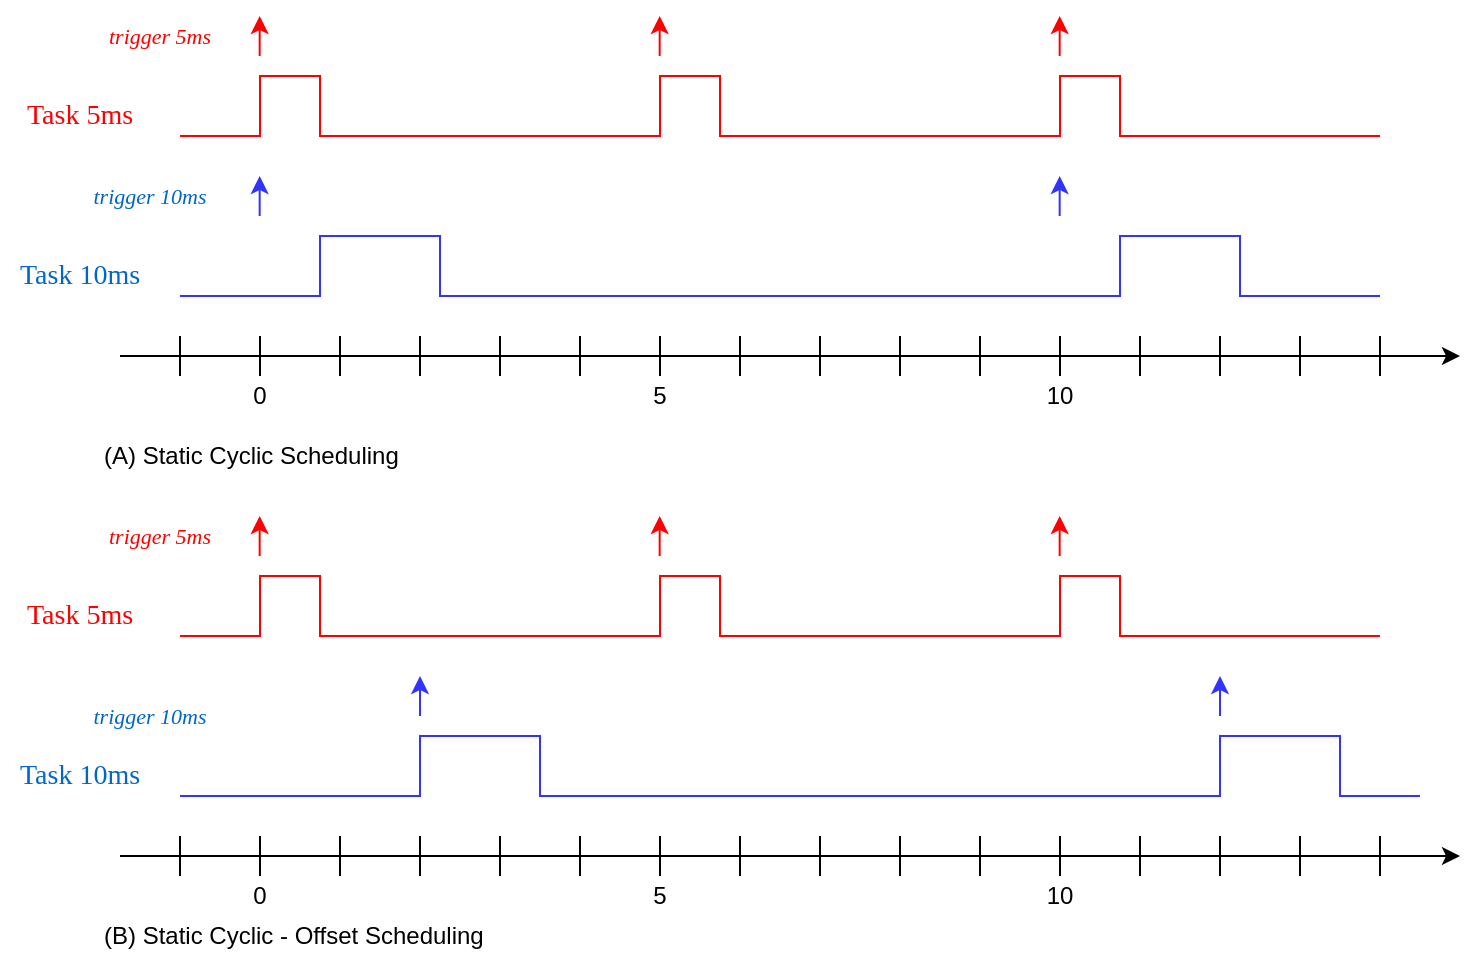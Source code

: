 <mxfile version="13.0.1" type="device" pages="2"><diagram id="H1oIs5FN96gZzZVNNnr8" name="SCS"><mxGraphModel dx="902" dy="607" grid="1" gridSize="10" guides="1" tooltips="1" connect="1" arrows="1" fold="1" page="1" pageScale="1" pageWidth="827" pageHeight="1169" math="0" shadow="0"><root><mxCell id="kUIFXmBuIjDSygboqmkg-0"/><mxCell id="kUIFXmBuIjDSygboqmkg-1" parent="kUIFXmBuIjDSygboqmkg-0"/><mxCell id="atftYxyzRCpzCH8WyIde-1" value="Task 5ms" style="text;html=1;strokeColor=none;fillColor=none;align=center;verticalAlign=middle;whiteSpace=wrap;rounded=0;fontFamily=Arial Unicode MS;fontSize=14;fontColor=#FF0000;" parent="kUIFXmBuIjDSygboqmkg-1" vertex="1"><mxGeometry x="30" y="120" width="80" height="20" as="geometry"/></mxCell><mxCell id="atftYxyzRCpzCH8WyIde-2" value="&lt;font color=&quot;#0066cc&quot;&gt;Task 10ms&lt;/font&gt;" style="text;html=1;strokeColor=none;fillColor=none;align=center;verticalAlign=middle;whiteSpace=wrap;rounded=0;fontFamily=Arial Unicode MS;fontSize=14;fontColor=#FF0000;" parent="kUIFXmBuIjDSygboqmkg-1" vertex="1"><mxGeometry x="30" y="200" width="80" height="20" as="geometry"/></mxCell><mxCell id="7G1pEk1CVV1dJoqEGIDq-0" value="" style="endArrow=none;html=1;strokeWidth=1;rounded=0;strokeColor=#FF0000;" edge="1" parent="kUIFXmBuIjDSygboqmkg-1"><mxGeometry width="50" height="50" relative="1" as="geometry"><mxPoint x="120" y="140" as="sourcePoint"/><mxPoint x="720" y="140" as="targetPoint"/><Array as="points"><mxPoint x="160" y="140"/><mxPoint x="160" y="110"/><mxPoint x="190" y="110"/><mxPoint x="190" y="140"/><mxPoint x="360" y="140"/><mxPoint x="360" y="110"/><mxPoint x="390" y="110"/><mxPoint x="390" y="140"/><mxPoint x="560" y="140"/><mxPoint x="560" y="110"/><mxPoint x="590" y="110"/><mxPoint x="590" y="140"/></Array></mxGeometry></mxCell><mxCell id="7G1pEk1CVV1dJoqEGIDq-1" value="" style="endArrow=none;html=1;strokeWidth=1;rounded=0;strokeColor=#3333FF;" edge="1" parent="kUIFXmBuIjDSygboqmkg-1"><mxGeometry width="50" height="50" relative="1" as="geometry"><mxPoint x="120" y="220" as="sourcePoint"/><mxPoint x="720" y="220" as="targetPoint"/><Array as="points"><mxPoint x="190" y="220"/><mxPoint x="190" y="190"/><mxPoint x="250" y="190"/><mxPoint x="250" y="220"/><mxPoint x="390" y="220"/><mxPoint x="420" y="220"/><mxPoint x="450" y="220"/><mxPoint x="590" y="220"/><mxPoint x="590" y="190"/><mxPoint x="650" y="190"/><mxPoint x="650" y="220"/></Array></mxGeometry></mxCell><mxCell id="atftYxyzRCpzCH8WyIde-4" value="" style="endArrow=classic;html=1;strokeColor=#000000;strokeWidth=1;fillColor=#000000;fontFamily=Arial Unicode MS;fontSize=14;" parent="kUIFXmBuIjDSygboqmkg-1" edge="1"><mxGeometry width="50" height="50" relative="1" as="geometry"><mxPoint x="90" y="250" as="sourcePoint"/><mxPoint x="760" y="250" as="targetPoint"/></mxGeometry></mxCell><mxCell id="atftYxyzRCpzCH8WyIde-5" value="" style="endArrow=none;html=1;strokeColor=#000000;strokeWidth=1;fillColor=#000000;fontFamily=Arial Unicode MS;fontSize=14;jumpSize=6;" parent="kUIFXmBuIjDSygboqmkg-1" edge="1"><mxGeometry width="50" height="50" relative="1" as="geometry"><mxPoint x="120" y="260" as="sourcePoint"/><mxPoint x="120" y="240" as="targetPoint"/></mxGeometry></mxCell><mxCell id="atftYxyzRCpzCH8WyIde-6" value="" style="endArrow=none;html=1;strokeColor=#000000;strokeWidth=1;fillColor=#000000;fontFamily=Arial Unicode MS;fontSize=14;jumpSize=6;" parent="kUIFXmBuIjDSygboqmkg-1" edge="1"><mxGeometry width="50" height="50" relative="1" as="geometry"><mxPoint x="160" y="260" as="sourcePoint"/><mxPoint x="160" y="240" as="targetPoint"/></mxGeometry></mxCell><mxCell id="atftYxyzRCpzCH8WyIde-7" value="" style="endArrow=none;html=1;strokeColor=#000000;strokeWidth=1;fillColor=#000000;fontFamily=Arial Unicode MS;fontSize=14;jumpSize=6;" parent="kUIFXmBuIjDSygboqmkg-1" edge="1"><mxGeometry width="50" height="50" relative="1" as="geometry"><mxPoint x="200" y="260" as="sourcePoint"/><mxPoint x="200" y="240" as="targetPoint"/></mxGeometry></mxCell><mxCell id="atftYxyzRCpzCH8WyIde-8" value="" style="endArrow=none;html=1;strokeColor=#000000;strokeWidth=1;fillColor=#000000;fontFamily=Arial Unicode MS;fontSize=14;jumpSize=6;" parent="kUIFXmBuIjDSygboqmkg-1" edge="1"><mxGeometry width="50" height="50" relative="1" as="geometry"><mxPoint x="240" y="260" as="sourcePoint"/><mxPoint x="240" y="240" as="targetPoint"/></mxGeometry></mxCell><mxCell id="atftYxyzRCpzCH8WyIde-9" value="" style="endArrow=none;html=1;strokeColor=#000000;strokeWidth=1;fillColor=#000000;fontFamily=Arial Unicode MS;fontSize=14;jumpSize=6;" parent="kUIFXmBuIjDSygboqmkg-1" edge="1"><mxGeometry width="50" height="50" relative="1" as="geometry"><mxPoint x="600" y="260" as="sourcePoint"/><mxPoint x="600" y="240" as="targetPoint"/></mxGeometry></mxCell><mxCell id="atftYxyzRCpzCH8WyIde-10" value="" style="endArrow=none;html=1;strokeColor=#000000;strokeWidth=1;fillColor=#000000;fontFamily=Arial Unicode MS;fontSize=14;jumpSize=6;" parent="kUIFXmBuIjDSygboqmkg-1" edge="1"><mxGeometry width="50" height="50" relative="1" as="geometry"><mxPoint x="320" y="260" as="sourcePoint"/><mxPoint x="320" y="240" as="targetPoint"/></mxGeometry></mxCell><mxCell id="atftYxyzRCpzCH8WyIde-11" value="" style="endArrow=none;html=1;strokeColor=#000000;strokeWidth=1;fillColor=#000000;fontFamily=Arial Unicode MS;fontSize=14;jumpSize=6;" parent="kUIFXmBuIjDSygboqmkg-1" edge="1"><mxGeometry width="50" height="50" relative="1" as="geometry"><mxPoint x="360" y="260" as="sourcePoint"/><mxPoint x="360" y="240" as="targetPoint"/></mxGeometry></mxCell><mxCell id="atftYxyzRCpzCH8WyIde-12" value="" style="endArrow=none;html=1;strokeColor=#000000;strokeWidth=1;fillColor=#000000;fontFamily=Arial Unicode MS;fontSize=14;jumpSize=6;" parent="kUIFXmBuIjDSygboqmkg-1" edge="1"><mxGeometry width="50" height="50" relative="1" as="geometry"><mxPoint x="400" y="260" as="sourcePoint"/><mxPoint x="400" y="240" as="targetPoint"/></mxGeometry></mxCell><mxCell id="atftYxyzRCpzCH8WyIde-13" value="" style="endArrow=none;html=1;strokeColor=#000000;strokeWidth=1;fillColor=#000000;fontFamily=Arial Unicode MS;fontSize=14;jumpSize=6;" parent="kUIFXmBuIjDSygboqmkg-1" edge="1"><mxGeometry width="50" height="50" relative="1" as="geometry"><mxPoint x="440" y="260" as="sourcePoint"/><mxPoint x="440" y="240" as="targetPoint"/></mxGeometry></mxCell><mxCell id="atftYxyzRCpzCH8WyIde-14" value="" style="endArrow=none;html=1;strokeColor=#000000;strokeWidth=1;fillColor=#000000;fontFamily=Arial Unicode MS;fontSize=14;jumpSize=6;" parent="kUIFXmBuIjDSygboqmkg-1" edge="1"><mxGeometry width="50" height="50" relative="1" as="geometry"><mxPoint x="560" y="260" as="sourcePoint"/><mxPoint x="560" y="240" as="targetPoint"/></mxGeometry></mxCell><mxCell id="atftYxyzRCpzCH8WyIde-15" value="" style="endArrow=none;html=1;strokeColor=#000000;strokeWidth=1;fillColor=#000000;fontFamily=Arial Unicode MS;fontSize=14;jumpSize=6;" parent="kUIFXmBuIjDSygboqmkg-1" edge="1"><mxGeometry width="50" height="50" relative="1" as="geometry"><mxPoint x="520.0" y="260" as="sourcePoint"/><mxPoint x="520.0" y="240" as="targetPoint"/></mxGeometry></mxCell><mxCell id="7G1pEk1CVV1dJoqEGIDq-2" value="" style="endArrow=none;html=1;strokeColor=#000000;strokeWidth=1;fillColor=#000000;fontFamily=Arial Unicode MS;fontSize=14;jumpSize=6;" edge="1" parent="kUIFXmBuIjDSygboqmkg-1"><mxGeometry width="50" height="50" relative="1" as="geometry"><mxPoint x="680" y="260" as="sourcePoint"/><mxPoint x="680" y="240" as="targetPoint"/></mxGeometry></mxCell><mxCell id="7G1pEk1CVV1dJoqEGIDq-3" value="" style="endArrow=none;html=1;strokeColor=#000000;strokeWidth=1;fillColor=#000000;fontFamily=Arial Unicode MS;fontSize=14;jumpSize=6;" edge="1" parent="kUIFXmBuIjDSygboqmkg-1"><mxGeometry width="50" height="50" relative="1" as="geometry"><mxPoint x="720" y="260" as="sourcePoint"/><mxPoint x="720" y="240" as="targetPoint"/></mxGeometry></mxCell><mxCell id="7G1pEk1CVV1dJoqEGIDq-4" value="" style="endArrow=none;html=1;strokeColor=#000000;strokeWidth=1;fillColor=#000000;fontFamily=Arial Unicode MS;fontSize=14;jumpSize=6;" edge="1" parent="kUIFXmBuIjDSygboqmkg-1"><mxGeometry width="50" height="50" relative="1" as="geometry"><mxPoint x="280" y="260" as="sourcePoint"/><mxPoint x="280" y="240" as="targetPoint"/></mxGeometry></mxCell><mxCell id="7G1pEk1CVV1dJoqEGIDq-5" value="" style="endArrow=none;html=1;strokeColor=#000000;strokeWidth=1;fillColor=#000000;fontFamily=Arial Unicode MS;fontSize=14;jumpSize=6;" edge="1" parent="kUIFXmBuIjDSygboqmkg-1"><mxGeometry width="50" height="50" relative="1" as="geometry"><mxPoint x="480" y="260" as="sourcePoint"/><mxPoint x="480" y="240" as="targetPoint"/></mxGeometry></mxCell><mxCell id="7G1pEk1CVV1dJoqEGIDq-6" value="" style="endArrow=none;html=1;strokeColor=#000000;strokeWidth=1;fillColor=#000000;fontFamily=Arial Unicode MS;fontSize=14;jumpSize=6;" edge="1" parent="kUIFXmBuIjDSygboqmkg-1"><mxGeometry width="50" height="50" relative="1" as="geometry"><mxPoint x="640" y="260" as="sourcePoint"/><mxPoint x="640" y="240" as="targetPoint"/></mxGeometry></mxCell><mxCell id="7G1pEk1CVV1dJoqEGIDq-7" value="0" style="text;html=1;strokeColor=none;fillColor=none;align=center;verticalAlign=middle;whiteSpace=wrap;rounded=0;" vertex="1" parent="kUIFXmBuIjDSygboqmkg-1"><mxGeometry x="140" y="260" width="40" height="20" as="geometry"/></mxCell><mxCell id="7G1pEk1CVV1dJoqEGIDq-8" value="5" style="text;html=1;strokeColor=none;fillColor=none;align=center;verticalAlign=middle;whiteSpace=wrap;rounded=0;" vertex="1" parent="kUIFXmBuIjDSygboqmkg-1"><mxGeometry x="340" y="260" width="40" height="20" as="geometry"/></mxCell><mxCell id="7G1pEk1CVV1dJoqEGIDq-9" value="10" style="text;html=1;strokeColor=none;fillColor=none;align=center;verticalAlign=middle;whiteSpace=wrap;rounded=0;" vertex="1" parent="kUIFXmBuIjDSygboqmkg-1"><mxGeometry x="540" y="260" width="40" height="20" as="geometry"/></mxCell><mxCell id="7G1pEk1CVV1dJoqEGIDq-11" value="" style="endArrow=classic;html=1;strokeWidth=1;strokeColor=#FF0000;" edge="1" parent="kUIFXmBuIjDSygboqmkg-1"><mxGeometry width="50" height="50" relative="1" as="geometry"><mxPoint x="159.83" y="100" as="sourcePoint"/><mxPoint x="159.83" y="80" as="targetPoint"/></mxGeometry></mxCell><mxCell id="7G1pEk1CVV1dJoqEGIDq-12" value="" style="endArrow=classic;html=1;strokeWidth=1;strokeColor=#FF0000;" edge="1" parent="kUIFXmBuIjDSygboqmkg-1"><mxGeometry width="50" height="50" relative="1" as="geometry"><mxPoint x="359.83" y="100" as="sourcePoint"/><mxPoint x="359.83" y="80" as="targetPoint"/></mxGeometry></mxCell><mxCell id="7G1pEk1CVV1dJoqEGIDq-13" value="" style="endArrow=classic;html=1;strokeWidth=1;strokeColor=#FF0000;" edge="1" parent="kUIFXmBuIjDSygboqmkg-1"><mxGeometry width="50" height="50" relative="1" as="geometry"><mxPoint x="559.83" y="100" as="sourcePoint"/><mxPoint x="559.83" y="80" as="targetPoint"/></mxGeometry></mxCell><mxCell id="7G1pEk1CVV1dJoqEGIDq-17" value="" style="endArrow=classic;html=1;strokeWidth=1;strokeColor=#3333FF;" edge="1" parent="kUIFXmBuIjDSygboqmkg-1"><mxGeometry width="50" height="50" relative="1" as="geometry"><mxPoint x="159.83" y="180" as="sourcePoint"/><mxPoint x="159.83" y="160" as="targetPoint"/></mxGeometry></mxCell><mxCell id="7G1pEk1CVV1dJoqEGIDq-19" value="" style="endArrow=classic;html=1;strokeWidth=1;strokeColor=#3333FF;" edge="1" parent="kUIFXmBuIjDSygboqmkg-1"><mxGeometry width="50" height="50" relative="1" as="geometry"><mxPoint x="559.83" y="180" as="sourcePoint"/><mxPoint x="559.83" y="160" as="targetPoint"/></mxGeometry></mxCell><mxCell id="7G1pEk1CVV1dJoqEGIDq-20" value="trigger 5ms" style="text;html=1;strokeColor=none;fillColor=none;align=center;verticalAlign=middle;whiteSpace=wrap;rounded=0;fontFamily=Arial Unicode MS;fontSize=11;fontColor=#FF0000;fontStyle=2" vertex="1" parent="kUIFXmBuIjDSygboqmkg-1"><mxGeometry x="70" y="80" width="80" height="20" as="geometry"/></mxCell><mxCell id="7G1pEk1CVV1dJoqEGIDq-21" value="&lt;font color=&quot;#0066cc&quot; style=&quot;font-size: 11px;&quot;&gt;trigger 10ms&lt;/font&gt;" style="text;html=1;strokeColor=none;fillColor=none;align=center;verticalAlign=middle;whiteSpace=wrap;rounded=0;fontFamily=Arial Unicode MS;fontSize=11;fontColor=#FF0000;fontStyle=2" vertex="1" parent="kUIFXmBuIjDSygboqmkg-1"><mxGeometry x="60" y="160" width="90" height="20" as="geometry"/></mxCell><mxCell id="7G1pEk1CVV1dJoqEGIDq-22" value="Task 5ms" style="text;html=1;strokeColor=none;fillColor=none;align=center;verticalAlign=middle;whiteSpace=wrap;rounded=0;fontFamily=Arial Unicode MS;fontSize=14;fontColor=#FF0000;" vertex="1" parent="kUIFXmBuIjDSygboqmkg-1"><mxGeometry x="30" y="370" width="80" height="20" as="geometry"/></mxCell><mxCell id="7G1pEk1CVV1dJoqEGIDq-23" value="&lt;font color=&quot;#0066cc&quot;&gt;Task 10ms&lt;/font&gt;" style="text;html=1;strokeColor=none;fillColor=none;align=center;verticalAlign=middle;whiteSpace=wrap;rounded=0;fontFamily=Arial Unicode MS;fontSize=14;fontColor=#FF0000;" vertex="1" parent="kUIFXmBuIjDSygboqmkg-1"><mxGeometry x="30" y="450" width="80" height="20" as="geometry"/></mxCell><mxCell id="7G1pEk1CVV1dJoqEGIDq-24" value="" style="endArrow=none;html=1;strokeWidth=1;rounded=0;strokeColor=#FF0000;" edge="1" parent="kUIFXmBuIjDSygboqmkg-1"><mxGeometry width="50" height="50" relative="1" as="geometry"><mxPoint x="120.0" y="390" as="sourcePoint"/><mxPoint x="720" y="390" as="targetPoint"/><Array as="points"><mxPoint x="160" y="390"/><mxPoint x="160" y="360"/><mxPoint x="190" y="360"/><mxPoint x="190" y="390"/><mxPoint x="360" y="390"/><mxPoint x="360" y="360"/><mxPoint x="390" y="360"/><mxPoint x="390" y="390"/><mxPoint x="560" y="390"/><mxPoint x="560" y="360"/><mxPoint x="590" y="360"/><mxPoint x="590" y="390"/></Array></mxGeometry></mxCell><mxCell id="7G1pEk1CVV1dJoqEGIDq-25" value="" style="endArrow=none;html=1;strokeWidth=1;rounded=0;strokeColor=#3333FF;" edge="1" parent="kUIFXmBuIjDSygboqmkg-1"><mxGeometry width="50" height="50" relative="1" as="geometry"><mxPoint x="120" y="470" as="sourcePoint"/><mxPoint x="740" y="470" as="targetPoint"/><Array as="points"><mxPoint x="240" y="470"/><mxPoint x="240" y="440"/><mxPoint x="300" y="440"/><mxPoint x="300" y="470"/><mxPoint x="440" y="470"/><mxPoint x="470" y="470"/><mxPoint x="500" y="470"/><mxPoint x="640" y="470"/><mxPoint x="640" y="440"/><mxPoint x="700" y="440"/><mxPoint x="700" y="470"/></Array></mxGeometry></mxCell><mxCell id="7G1pEk1CVV1dJoqEGIDq-26" value="" style="endArrow=classic;html=1;strokeColor=#000000;strokeWidth=1;fillColor=#000000;fontFamily=Arial Unicode MS;fontSize=14;" edge="1" parent="kUIFXmBuIjDSygboqmkg-1"><mxGeometry width="50" height="50" relative="1" as="geometry"><mxPoint x="90.0" y="500.0" as="sourcePoint"/><mxPoint x="760" y="500.0" as="targetPoint"/></mxGeometry></mxCell><mxCell id="7G1pEk1CVV1dJoqEGIDq-27" value="" style="endArrow=none;html=1;strokeColor=#000000;strokeWidth=1;fillColor=#000000;fontFamily=Arial Unicode MS;fontSize=14;jumpSize=6;" edge="1" parent="kUIFXmBuIjDSygboqmkg-1"><mxGeometry width="50" height="50" relative="1" as="geometry"><mxPoint x="120.0" y="510.0" as="sourcePoint"/><mxPoint x="120.0" y="490" as="targetPoint"/></mxGeometry></mxCell><mxCell id="7G1pEk1CVV1dJoqEGIDq-28" value="" style="endArrow=none;html=1;strokeColor=#000000;strokeWidth=1;fillColor=#000000;fontFamily=Arial Unicode MS;fontSize=14;jumpSize=6;" edge="1" parent="kUIFXmBuIjDSygboqmkg-1"><mxGeometry width="50" height="50" relative="1" as="geometry"><mxPoint x="160" y="510.0" as="sourcePoint"/><mxPoint x="160" y="490" as="targetPoint"/></mxGeometry></mxCell><mxCell id="7G1pEk1CVV1dJoqEGIDq-29" value="" style="endArrow=none;html=1;strokeColor=#000000;strokeWidth=1;fillColor=#000000;fontFamily=Arial Unicode MS;fontSize=14;jumpSize=6;" edge="1" parent="kUIFXmBuIjDSygboqmkg-1"><mxGeometry width="50" height="50" relative="1" as="geometry"><mxPoint x="200" y="510.0" as="sourcePoint"/><mxPoint x="200" y="490" as="targetPoint"/></mxGeometry></mxCell><mxCell id="7G1pEk1CVV1dJoqEGIDq-30" value="" style="endArrow=none;html=1;strokeColor=#000000;strokeWidth=1;fillColor=#000000;fontFamily=Arial Unicode MS;fontSize=14;jumpSize=6;" edge="1" parent="kUIFXmBuIjDSygboqmkg-1"><mxGeometry width="50" height="50" relative="1" as="geometry"><mxPoint x="240" y="510.0" as="sourcePoint"/><mxPoint x="240" y="490" as="targetPoint"/></mxGeometry></mxCell><mxCell id="7G1pEk1CVV1dJoqEGIDq-31" value="" style="endArrow=none;html=1;strokeColor=#000000;strokeWidth=1;fillColor=#000000;fontFamily=Arial Unicode MS;fontSize=14;jumpSize=6;" edge="1" parent="kUIFXmBuIjDSygboqmkg-1"><mxGeometry width="50" height="50" relative="1" as="geometry"><mxPoint x="600" y="510.0" as="sourcePoint"/><mxPoint x="600" y="490" as="targetPoint"/></mxGeometry></mxCell><mxCell id="7G1pEk1CVV1dJoqEGIDq-32" value="" style="endArrow=none;html=1;strokeColor=#000000;strokeWidth=1;fillColor=#000000;fontFamily=Arial Unicode MS;fontSize=14;jumpSize=6;" edge="1" parent="kUIFXmBuIjDSygboqmkg-1"><mxGeometry width="50" height="50" relative="1" as="geometry"><mxPoint x="320" y="510.0" as="sourcePoint"/><mxPoint x="320" y="490" as="targetPoint"/></mxGeometry></mxCell><mxCell id="7G1pEk1CVV1dJoqEGIDq-33" value="" style="endArrow=none;html=1;strokeColor=#000000;strokeWidth=1;fillColor=#000000;fontFamily=Arial Unicode MS;fontSize=14;jumpSize=6;" edge="1" parent="kUIFXmBuIjDSygboqmkg-1"><mxGeometry width="50" height="50" relative="1" as="geometry"><mxPoint x="360" y="510.0" as="sourcePoint"/><mxPoint x="360" y="490" as="targetPoint"/></mxGeometry></mxCell><mxCell id="7G1pEk1CVV1dJoqEGIDq-34" value="" style="endArrow=none;html=1;strokeColor=#000000;strokeWidth=1;fillColor=#000000;fontFamily=Arial Unicode MS;fontSize=14;jumpSize=6;" edge="1" parent="kUIFXmBuIjDSygboqmkg-1"><mxGeometry width="50" height="50" relative="1" as="geometry"><mxPoint x="400" y="510.0" as="sourcePoint"/><mxPoint x="400" y="490" as="targetPoint"/></mxGeometry></mxCell><mxCell id="7G1pEk1CVV1dJoqEGIDq-35" value="" style="endArrow=none;html=1;strokeColor=#000000;strokeWidth=1;fillColor=#000000;fontFamily=Arial Unicode MS;fontSize=14;jumpSize=6;" edge="1" parent="kUIFXmBuIjDSygboqmkg-1"><mxGeometry width="50" height="50" relative="1" as="geometry"><mxPoint x="440" y="510.0" as="sourcePoint"/><mxPoint x="440" y="490" as="targetPoint"/></mxGeometry></mxCell><mxCell id="7G1pEk1CVV1dJoqEGIDq-36" value="" style="endArrow=none;html=1;strokeColor=#000000;strokeWidth=1;fillColor=#000000;fontFamily=Arial Unicode MS;fontSize=14;jumpSize=6;" edge="1" parent="kUIFXmBuIjDSygboqmkg-1"><mxGeometry width="50" height="50" relative="1" as="geometry"><mxPoint x="560" y="510.0" as="sourcePoint"/><mxPoint x="560" y="490" as="targetPoint"/></mxGeometry></mxCell><mxCell id="7G1pEk1CVV1dJoqEGIDq-37" value="" style="endArrow=none;html=1;strokeColor=#000000;strokeWidth=1;fillColor=#000000;fontFamily=Arial Unicode MS;fontSize=14;jumpSize=6;" edge="1" parent="kUIFXmBuIjDSygboqmkg-1"><mxGeometry width="50" height="50" relative="1" as="geometry"><mxPoint x="520.0" y="510.0" as="sourcePoint"/><mxPoint x="520.0" y="490" as="targetPoint"/></mxGeometry></mxCell><mxCell id="7G1pEk1CVV1dJoqEGIDq-38" value="" style="endArrow=none;html=1;strokeColor=#000000;strokeWidth=1;fillColor=#000000;fontFamily=Arial Unicode MS;fontSize=14;jumpSize=6;" edge="1" parent="kUIFXmBuIjDSygboqmkg-1"><mxGeometry width="50" height="50" relative="1" as="geometry"><mxPoint x="680" y="510.0" as="sourcePoint"/><mxPoint x="680" y="490" as="targetPoint"/></mxGeometry></mxCell><mxCell id="7G1pEk1CVV1dJoqEGIDq-39" value="" style="endArrow=none;html=1;strokeColor=#000000;strokeWidth=1;fillColor=#000000;fontFamily=Arial Unicode MS;fontSize=14;jumpSize=6;" edge="1" parent="kUIFXmBuIjDSygboqmkg-1"><mxGeometry width="50" height="50" relative="1" as="geometry"><mxPoint x="720" y="510.0" as="sourcePoint"/><mxPoint x="720" y="490" as="targetPoint"/></mxGeometry></mxCell><mxCell id="7G1pEk1CVV1dJoqEGIDq-40" value="" style="endArrow=none;html=1;strokeColor=#000000;strokeWidth=1;fillColor=#000000;fontFamily=Arial Unicode MS;fontSize=14;jumpSize=6;" edge="1" parent="kUIFXmBuIjDSygboqmkg-1"><mxGeometry width="50" height="50" relative="1" as="geometry"><mxPoint x="280" y="510.0" as="sourcePoint"/><mxPoint x="280" y="490" as="targetPoint"/></mxGeometry></mxCell><mxCell id="7G1pEk1CVV1dJoqEGIDq-41" value="" style="endArrow=none;html=1;strokeColor=#000000;strokeWidth=1;fillColor=#000000;fontFamily=Arial Unicode MS;fontSize=14;jumpSize=6;" edge="1" parent="kUIFXmBuIjDSygboqmkg-1"><mxGeometry width="50" height="50" relative="1" as="geometry"><mxPoint x="480" y="510.0" as="sourcePoint"/><mxPoint x="480" y="490" as="targetPoint"/></mxGeometry></mxCell><mxCell id="7G1pEk1CVV1dJoqEGIDq-42" value="" style="endArrow=none;html=1;strokeColor=#000000;strokeWidth=1;fillColor=#000000;fontFamily=Arial Unicode MS;fontSize=14;jumpSize=6;" edge="1" parent="kUIFXmBuIjDSygboqmkg-1"><mxGeometry width="50" height="50" relative="1" as="geometry"><mxPoint x="640" y="510.0" as="sourcePoint"/><mxPoint x="640" y="490" as="targetPoint"/></mxGeometry></mxCell><mxCell id="7G1pEk1CVV1dJoqEGIDq-43" value="0" style="text;html=1;strokeColor=none;fillColor=none;align=center;verticalAlign=middle;whiteSpace=wrap;rounded=0;" vertex="1" parent="kUIFXmBuIjDSygboqmkg-1"><mxGeometry x="140" y="510" width="40" height="20" as="geometry"/></mxCell><mxCell id="7G1pEk1CVV1dJoqEGIDq-44" value="5" style="text;html=1;strokeColor=none;fillColor=none;align=center;verticalAlign=middle;whiteSpace=wrap;rounded=0;" vertex="1" parent="kUIFXmBuIjDSygboqmkg-1"><mxGeometry x="340" y="510" width="40" height="20" as="geometry"/></mxCell><mxCell id="7G1pEk1CVV1dJoqEGIDq-45" value="10" style="text;html=1;strokeColor=none;fillColor=none;align=center;verticalAlign=middle;whiteSpace=wrap;rounded=0;" vertex="1" parent="kUIFXmBuIjDSygboqmkg-1"><mxGeometry x="540" y="510" width="40" height="20" as="geometry"/></mxCell><mxCell id="7G1pEk1CVV1dJoqEGIDq-46" value="" style="endArrow=classic;html=1;strokeWidth=1;strokeColor=#FF0000;" edge="1" parent="kUIFXmBuIjDSygboqmkg-1"><mxGeometry width="50" height="50" relative="1" as="geometry"><mxPoint x="159.83" y="350" as="sourcePoint"/><mxPoint x="159.83" y="330" as="targetPoint"/></mxGeometry></mxCell><mxCell id="7G1pEk1CVV1dJoqEGIDq-47" value="" style="endArrow=classic;html=1;strokeWidth=1;strokeColor=#FF0000;" edge="1" parent="kUIFXmBuIjDSygboqmkg-1"><mxGeometry width="50" height="50" relative="1" as="geometry"><mxPoint x="359.83" y="350" as="sourcePoint"/><mxPoint x="359.83" y="330" as="targetPoint"/></mxGeometry></mxCell><mxCell id="7G1pEk1CVV1dJoqEGIDq-48" value="" style="endArrow=classic;html=1;strokeWidth=1;strokeColor=#FF0000;" edge="1" parent="kUIFXmBuIjDSygboqmkg-1"><mxGeometry width="50" height="50" relative="1" as="geometry"><mxPoint x="559.83" y="350" as="sourcePoint"/><mxPoint x="559.83" y="330" as="targetPoint"/></mxGeometry></mxCell><mxCell id="7G1pEk1CVV1dJoqEGIDq-49" value="" style="endArrow=classic;html=1;strokeWidth=1;strokeColor=#3333FF;" edge="1" parent="kUIFXmBuIjDSygboqmkg-1"><mxGeometry width="50" height="50" relative="1" as="geometry"><mxPoint x="240.0" y="430" as="sourcePoint"/><mxPoint x="240.0" y="410" as="targetPoint"/></mxGeometry></mxCell><mxCell id="7G1pEk1CVV1dJoqEGIDq-50" value="" style="endArrow=classic;html=1;strokeWidth=1;strokeColor=#3333FF;" edge="1" parent="kUIFXmBuIjDSygboqmkg-1"><mxGeometry width="50" height="50" relative="1" as="geometry"><mxPoint x="640" y="430" as="sourcePoint"/><mxPoint x="640" y="410" as="targetPoint"/></mxGeometry></mxCell><mxCell id="7G1pEk1CVV1dJoqEGIDq-51" value="trigger 5ms" style="text;html=1;strokeColor=none;fillColor=none;align=center;verticalAlign=middle;whiteSpace=wrap;rounded=0;fontFamily=Arial Unicode MS;fontSize=11;fontColor=#FF0000;fontStyle=2" vertex="1" parent="kUIFXmBuIjDSygboqmkg-1"><mxGeometry x="70" y="330" width="80" height="20" as="geometry"/></mxCell><mxCell id="7G1pEk1CVV1dJoqEGIDq-52" value="&lt;font color=&quot;#0066cc&quot; style=&quot;font-size: 11px;&quot;&gt;trigger 10ms&lt;/font&gt;" style="text;html=1;strokeColor=none;fillColor=none;align=center;verticalAlign=middle;whiteSpace=wrap;rounded=0;fontFamily=Arial Unicode MS;fontSize=11;fontColor=#FF0000;fontStyle=2" vertex="1" parent="kUIFXmBuIjDSygboqmkg-1"><mxGeometry x="60" y="420" width="90" height="20" as="geometry"/></mxCell><mxCell id="7G1pEk1CVV1dJoqEGIDq-54" value="(A) Static Cyclic Scheduling" style="text;html=1;strokeColor=none;fillColor=none;align=left;verticalAlign=middle;whiteSpace=wrap;rounded=0;" vertex="1" parent="kUIFXmBuIjDSygboqmkg-1"><mxGeometry x="80" y="290" width="260" height="20" as="geometry"/></mxCell><mxCell id="7G1pEk1CVV1dJoqEGIDq-55" value="(B) Static Cyclic - Offset&amp;nbsp;Scheduling&amp;nbsp;" style="text;html=1;strokeColor=none;fillColor=none;align=left;verticalAlign=middle;whiteSpace=wrap;rounded=0;" vertex="1" parent="kUIFXmBuIjDSygboqmkg-1"><mxGeometry x="80" y="530" width="260" height="20" as="geometry"/></mxCell></root></mxGraphModel></diagram><diagram name="FPS" id="rx_Bq4ztCR2tms65DhSo"><mxGraphModel dx="1273" dy="856" grid="1" gridSize="10" guides="1" tooltips="1" connect="1" arrows="1" fold="1" page="1" pageScale="1" pageWidth="827" pageHeight="1169" math="0" shadow="0"><root><mxCell id="uqoUQkcqSioHaQkkLyUK-0"/><mxCell id="uqoUQkcqSioHaQkkLyUK-1" parent="uqoUQkcqSioHaQkkLyUK-0"/><mxCell id="PPX-PMMy03hwkwRO5L8--228" value="" style="endArrow=classic;html=1;strokeWidth=1;strokeColor=#3333FF;exitX=1;exitY=0;exitDx=0;exitDy=0;" edge="1" parent="uqoUQkcqSioHaQkkLyUK-1" source="PPX-PMMy03hwkwRO5L8--226"><mxGeometry width="50" height="50" relative="1" as="geometry"><mxPoint x="210" y="880" as="sourcePoint"/><mxPoint x="360" y="640" as="targetPoint"/></mxGeometry></mxCell><mxCell id="PPX-PMMy03hwkwRO5L8--229" value="" style="endArrow=classic;html=1;strokeWidth=1;strokeColor=#3333FF;exitX=1;exitY=0.25;exitDx=0;exitDy=0;" edge="1" parent="uqoUQkcqSioHaQkkLyUK-1" source="PPX-PMMy03hwkwRO5L8--226"><mxGeometry width="50" height="50" relative="1" as="geometry"><mxPoint x="220" y="890" as="sourcePoint"/><mxPoint x="560" y="640" as="targetPoint"/></mxGeometry></mxCell><mxCell id="PPX-PMMy03hwkwRO5L8--0" value="Task 5ms&lt;br&gt;Higher Prio." style="text;html=1;strokeColor=none;fillColor=none;align=center;verticalAlign=middle;whiteSpace=wrap;rounded=0;fontFamily=Arial Unicode MS;fontSize=14;fontColor=#FF0000;" vertex="1" parent="uqoUQkcqSioHaQkkLyUK-1"><mxGeometry x="30" y="360" width="80" height="20" as="geometry"/></mxCell><mxCell id="PPX-PMMy03hwkwRO5L8--1" value="&lt;font color=&quot;#0066cc&quot;&gt;Task 10ms&lt;br&gt;Lower Prio.&lt;br&gt;&lt;/font&gt;" style="text;html=1;strokeColor=none;fillColor=none;align=center;verticalAlign=middle;whiteSpace=wrap;rounded=0;fontFamily=Arial Unicode MS;fontSize=14;fontColor=#FF0000;" vertex="1" parent="uqoUQkcqSioHaQkkLyUK-1"><mxGeometry x="30" y="440" width="80" height="20" as="geometry"/></mxCell><mxCell id="PPX-PMMy03hwkwRO5L8--2" value="" style="endArrow=none;html=1;strokeWidth=1;rounded=0;strokeColor=#FF0000;" edge="1" parent="uqoUQkcqSioHaQkkLyUK-1"><mxGeometry width="50" height="50" relative="1" as="geometry"><mxPoint x="120.0" y="380" as="sourcePoint"/><mxPoint x="720" y="380" as="targetPoint"/><Array as="points"><mxPoint x="190" y="380"/><mxPoint x="190" y="350"/><mxPoint x="220" y="350"/><mxPoint x="220" y="380"/><mxPoint x="360" y="380"/><mxPoint x="360" y="350"/><mxPoint x="390" y="350"/><mxPoint x="390" y="380"/><mxPoint x="560" y="380"/><mxPoint x="560" y="350"/><mxPoint x="590" y="350"/><mxPoint x="590" y="380"/></Array></mxGeometry></mxCell><mxCell id="PPX-PMMy03hwkwRO5L8--3" value="" style="endArrow=none;html=1;strokeWidth=1;rounded=0;strokeColor=#3333FF;" edge="1" parent="uqoUQkcqSioHaQkkLyUK-1"><mxGeometry width="50" height="50" relative="1" as="geometry"><mxPoint x="120.0" y="460" as="sourcePoint"/><mxPoint x="720" y="460" as="targetPoint"/><Array as="points"><mxPoint x="160" y="460"/><mxPoint x="160" y="430"/><mxPoint x="190" y="430"/><mxPoint x="190" y="460"/><mxPoint x="220" y="460"/><mxPoint x="220" y="430"/><mxPoint x="250" y="430"/><mxPoint x="250" y="460"/><mxPoint x="390" y="460"/><mxPoint x="420" y="460"/><mxPoint x="450" y="460"/><mxPoint x="590" y="460"/><mxPoint x="590" y="430"/><mxPoint x="650" y="430"/><mxPoint x="650" y="460"/></Array></mxGeometry></mxCell><mxCell id="PPX-PMMy03hwkwRO5L8--4" value="" style="endArrow=classic;html=1;strokeColor=#000000;strokeWidth=1;fillColor=#000000;fontFamily=Arial Unicode MS;fontSize=14;" edge="1" parent="uqoUQkcqSioHaQkkLyUK-1"><mxGeometry width="50" height="50" relative="1" as="geometry"><mxPoint x="90.0" y="490.0" as="sourcePoint"/><mxPoint x="760" y="490.0" as="targetPoint"/></mxGeometry></mxCell><mxCell id="PPX-PMMy03hwkwRO5L8--5" value="" style="endArrow=none;html=1;strokeColor=#000000;strokeWidth=1;fillColor=#000000;fontFamily=Arial Unicode MS;fontSize=14;jumpSize=6;" edge="1" parent="uqoUQkcqSioHaQkkLyUK-1"><mxGeometry width="50" height="50" relative="1" as="geometry"><mxPoint x="120.0" y="500.0" as="sourcePoint"/><mxPoint x="120.0" y="480" as="targetPoint"/></mxGeometry></mxCell><mxCell id="PPX-PMMy03hwkwRO5L8--6" value="" style="endArrow=none;html=1;strokeColor=#000000;strokeWidth=1;fillColor=#000000;fontFamily=Arial Unicode MS;fontSize=14;jumpSize=6;" edge="1" parent="uqoUQkcqSioHaQkkLyUK-1"><mxGeometry width="50" height="50" relative="1" as="geometry"><mxPoint x="160" y="500.0" as="sourcePoint"/><mxPoint x="160" y="480" as="targetPoint"/></mxGeometry></mxCell><mxCell id="PPX-PMMy03hwkwRO5L8--7" value="" style="endArrow=none;html=1;strokeColor=#000000;strokeWidth=1;fillColor=#000000;fontFamily=Arial Unicode MS;fontSize=14;jumpSize=6;" edge="1" parent="uqoUQkcqSioHaQkkLyUK-1"><mxGeometry width="50" height="50" relative="1" as="geometry"><mxPoint x="200" y="500.0" as="sourcePoint"/><mxPoint x="200" y="480" as="targetPoint"/></mxGeometry></mxCell><mxCell id="PPX-PMMy03hwkwRO5L8--8" value="" style="endArrow=none;html=1;strokeColor=#000000;strokeWidth=1;fillColor=#000000;fontFamily=Arial Unicode MS;fontSize=14;jumpSize=6;" edge="1" parent="uqoUQkcqSioHaQkkLyUK-1"><mxGeometry width="50" height="50" relative="1" as="geometry"><mxPoint x="240" y="500.0" as="sourcePoint"/><mxPoint x="240" y="480" as="targetPoint"/></mxGeometry></mxCell><mxCell id="PPX-PMMy03hwkwRO5L8--9" value="" style="endArrow=none;html=1;strokeColor=#000000;strokeWidth=1;fillColor=#000000;fontFamily=Arial Unicode MS;fontSize=14;jumpSize=6;" edge="1" parent="uqoUQkcqSioHaQkkLyUK-1"><mxGeometry width="50" height="50" relative="1" as="geometry"><mxPoint x="600" y="500.0" as="sourcePoint"/><mxPoint x="600" y="480" as="targetPoint"/></mxGeometry></mxCell><mxCell id="PPX-PMMy03hwkwRO5L8--10" value="" style="endArrow=none;html=1;strokeColor=#000000;strokeWidth=1;fillColor=#000000;fontFamily=Arial Unicode MS;fontSize=14;jumpSize=6;" edge="1" parent="uqoUQkcqSioHaQkkLyUK-1"><mxGeometry width="50" height="50" relative="1" as="geometry"><mxPoint x="320" y="500.0" as="sourcePoint"/><mxPoint x="320" y="480" as="targetPoint"/></mxGeometry></mxCell><mxCell id="PPX-PMMy03hwkwRO5L8--11" value="" style="endArrow=none;html=1;strokeColor=#000000;strokeWidth=1;fillColor=#000000;fontFamily=Arial Unicode MS;fontSize=14;jumpSize=6;" edge="1" parent="uqoUQkcqSioHaQkkLyUK-1"><mxGeometry width="50" height="50" relative="1" as="geometry"><mxPoint x="360" y="500.0" as="sourcePoint"/><mxPoint x="360" y="480" as="targetPoint"/></mxGeometry></mxCell><mxCell id="PPX-PMMy03hwkwRO5L8--12" value="" style="endArrow=none;html=1;strokeColor=#000000;strokeWidth=1;fillColor=#000000;fontFamily=Arial Unicode MS;fontSize=14;jumpSize=6;" edge="1" parent="uqoUQkcqSioHaQkkLyUK-1"><mxGeometry width="50" height="50" relative="1" as="geometry"><mxPoint x="400" y="500.0" as="sourcePoint"/><mxPoint x="400" y="480" as="targetPoint"/></mxGeometry></mxCell><mxCell id="PPX-PMMy03hwkwRO5L8--13" value="" style="endArrow=none;html=1;strokeColor=#000000;strokeWidth=1;fillColor=#000000;fontFamily=Arial Unicode MS;fontSize=14;jumpSize=6;" edge="1" parent="uqoUQkcqSioHaQkkLyUK-1"><mxGeometry width="50" height="50" relative="1" as="geometry"><mxPoint x="440" y="500.0" as="sourcePoint"/><mxPoint x="440" y="480" as="targetPoint"/></mxGeometry></mxCell><mxCell id="PPX-PMMy03hwkwRO5L8--14" value="" style="endArrow=none;html=1;strokeColor=#000000;strokeWidth=1;fillColor=#000000;fontFamily=Arial Unicode MS;fontSize=14;jumpSize=6;" edge="1" parent="uqoUQkcqSioHaQkkLyUK-1"><mxGeometry width="50" height="50" relative="1" as="geometry"><mxPoint x="560" y="500.0" as="sourcePoint"/><mxPoint x="560" y="480" as="targetPoint"/></mxGeometry></mxCell><mxCell id="PPX-PMMy03hwkwRO5L8--15" value="" style="endArrow=none;html=1;strokeColor=#000000;strokeWidth=1;fillColor=#000000;fontFamily=Arial Unicode MS;fontSize=14;jumpSize=6;" edge="1" parent="uqoUQkcqSioHaQkkLyUK-1"><mxGeometry width="50" height="50" relative="1" as="geometry"><mxPoint x="520.0" y="500.0" as="sourcePoint"/><mxPoint x="520.0" y="480" as="targetPoint"/></mxGeometry></mxCell><mxCell id="PPX-PMMy03hwkwRO5L8--16" value="" style="endArrow=none;html=1;strokeColor=#000000;strokeWidth=1;fillColor=#000000;fontFamily=Arial Unicode MS;fontSize=14;jumpSize=6;" edge="1" parent="uqoUQkcqSioHaQkkLyUK-1"><mxGeometry width="50" height="50" relative="1" as="geometry"><mxPoint x="680" y="500.0" as="sourcePoint"/><mxPoint x="680" y="480" as="targetPoint"/></mxGeometry></mxCell><mxCell id="PPX-PMMy03hwkwRO5L8--17" value="" style="endArrow=none;html=1;strokeColor=#000000;strokeWidth=1;fillColor=#000000;fontFamily=Arial Unicode MS;fontSize=14;jumpSize=6;" edge="1" parent="uqoUQkcqSioHaQkkLyUK-1"><mxGeometry width="50" height="50" relative="1" as="geometry"><mxPoint x="720" y="500.0" as="sourcePoint"/><mxPoint x="720" y="480" as="targetPoint"/></mxGeometry></mxCell><mxCell id="PPX-PMMy03hwkwRO5L8--18" value="" style="endArrow=none;html=1;strokeColor=#000000;strokeWidth=1;fillColor=#000000;fontFamily=Arial Unicode MS;fontSize=14;jumpSize=6;" edge="1" parent="uqoUQkcqSioHaQkkLyUK-1"><mxGeometry width="50" height="50" relative="1" as="geometry"><mxPoint x="280" y="500.0" as="sourcePoint"/><mxPoint x="280" y="480" as="targetPoint"/></mxGeometry></mxCell><mxCell id="PPX-PMMy03hwkwRO5L8--19" value="" style="endArrow=none;html=1;strokeColor=#000000;strokeWidth=1;fillColor=#000000;fontFamily=Arial Unicode MS;fontSize=14;jumpSize=6;" edge="1" parent="uqoUQkcqSioHaQkkLyUK-1"><mxGeometry width="50" height="50" relative="1" as="geometry"><mxPoint x="480" y="500.0" as="sourcePoint"/><mxPoint x="480" y="480" as="targetPoint"/></mxGeometry></mxCell><mxCell id="PPX-PMMy03hwkwRO5L8--20" value="" style="endArrow=none;html=1;strokeColor=#000000;strokeWidth=1;fillColor=#000000;fontFamily=Arial Unicode MS;fontSize=14;jumpSize=6;" edge="1" parent="uqoUQkcqSioHaQkkLyUK-1"><mxGeometry width="50" height="50" relative="1" as="geometry"><mxPoint x="640" y="500.0" as="sourcePoint"/><mxPoint x="640" y="480" as="targetPoint"/></mxGeometry></mxCell><mxCell id="PPX-PMMy03hwkwRO5L8--21" value="0" style="text;html=1;strokeColor=none;fillColor=none;align=center;verticalAlign=middle;whiteSpace=wrap;rounded=0;" vertex="1" parent="uqoUQkcqSioHaQkkLyUK-1"><mxGeometry x="140" y="500" width="40" height="20" as="geometry"/></mxCell><mxCell id="PPX-PMMy03hwkwRO5L8--22" value="5" style="text;html=1;strokeColor=none;fillColor=none;align=center;verticalAlign=middle;whiteSpace=wrap;rounded=0;" vertex="1" parent="uqoUQkcqSioHaQkkLyUK-1"><mxGeometry x="340" y="500" width="40" height="20" as="geometry"/></mxCell><mxCell id="PPX-PMMy03hwkwRO5L8--23" value="10" style="text;html=1;strokeColor=none;fillColor=none;align=center;verticalAlign=middle;whiteSpace=wrap;rounded=0;" vertex="1" parent="uqoUQkcqSioHaQkkLyUK-1"><mxGeometry x="540" y="500" width="40" height="20" as="geometry"/></mxCell><mxCell id="PPX-PMMy03hwkwRO5L8--24" value="" style="endArrow=classic;html=1;strokeWidth=1;strokeColor=#FF0000;" edge="1" parent="uqoUQkcqSioHaQkkLyUK-1"><mxGeometry width="50" height="50" relative="1" as="geometry"><mxPoint x="190.0" y="340" as="sourcePoint"/><mxPoint x="190.0" y="320" as="targetPoint"/></mxGeometry></mxCell><mxCell id="PPX-PMMy03hwkwRO5L8--25" value="" style="endArrow=classic;html=1;strokeWidth=1;strokeColor=#FF0000;" edge="1" parent="uqoUQkcqSioHaQkkLyUK-1"><mxGeometry width="50" height="50" relative="1" as="geometry"><mxPoint x="359.83" y="340" as="sourcePoint"/><mxPoint x="359.83" y="320" as="targetPoint"/></mxGeometry></mxCell><mxCell id="PPX-PMMy03hwkwRO5L8--26" value="" style="endArrow=classic;html=1;strokeWidth=1;strokeColor=#FF0000;" edge="1" parent="uqoUQkcqSioHaQkkLyUK-1"><mxGeometry width="50" height="50" relative="1" as="geometry"><mxPoint x="559.83" y="340" as="sourcePoint"/><mxPoint x="559.83" y="320" as="targetPoint"/></mxGeometry></mxCell><mxCell id="PPX-PMMy03hwkwRO5L8--27" value="" style="endArrow=classic;html=1;strokeWidth=1;strokeColor=#3333FF;" edge="1" parent="uqoUQkcqSioHaQkkLyUK-1"><mxGeometry width="50" height="50" relative="1" as="geometry"><mxPoint x="159.83" y="420" as="sourcePoint"/><mxPoint x="159.83" y="400" as="targetPoint"/></mxGeometry></mxCell><mxCell id="PPX-PMMy03hwkwRO5L8--28" value="" style="endArrow=classic;html=1;strokeWidth=1;strokeColor=#3333FF;" edge="1" parent="uqoUQkcqSioHaQkkLyUK-1"><mxGeometry width="50" height="50" relative="1" as="geometry"><mxPoint x="559.58" y="420" as="sourcePoint"/><mxPoint x="559.58" y="400" as="targetPoint"/></mxGeometry></mxCell><mxCell id="PPX-PMMy03hwkwRO5L8--29" value="trigger 5ms" style="text;html=1;strokeColor=none;fillColor=none;align=center;verticalAlign=middle;whiteSpace=wrap;rounded=0;fontFamily=Arial Unicode MS;fontSize=11;fontColor=#FF0000;fontStyle=2" vertex="1" parent="uqoUQkcqSioHaQkkLyUK-1"><mxGeometry x="70" y="320" width="80" height="20" as="geometry"/></mxCell><mxCell id="PPX-PMMy03hwkwRO5L8--30" value="&lt;font color=&quot;#0066cc&quot; style=&quot;font-size: 11px;&quot;&gt;trigger 10ms&lt;/font&gt;" style="text;html=1;strokeColor=none;fillColor=none;align=center;verticalAlign=middle;whiteSpace=wrap;rounded=0;fontFamily=Arial Unicode MS;fontSize=11;fontColor=#FF0000;fontStyle=2" vertex="1" parent="uqoUQkcqSioHaQkkLyUK-1"><mxGeometry x="60" y="400" width="90" height="20" as="geometry"/></mxCell><mxCell id="PPX-PMMy03hwkwRO5L8--33" value="" style="endArrow=none;html=1;strokeWidth=1;rounded=0;strokeColor=#FF0000;" edge="1" parent="uqoUQkcqSioHaQkkLyUK-1"><mxGeometry width="50" height="50" relative="1" as="geometry"><mxPoint x="120.0" y="120.0" as="sourcePoint"/><mxPoint x="720" y="120.0" as="targetPoint"/><Array as="points"><mxPoint x="220" y="120"/><mxPoint x="220" y="90"/><mxPoint x="250" y="90"/><mxPoint x="250" y="120"/><mxPoint x="360" y="120"/><mxPoint x="360" y="90"/><mxPoint x="390" y="90"/><mxPoint x="390" y="120"/><mxPoint x="560" y="120"/><mxPoint x="560" y="90"/><mxPoint x="590" y="90"/><mxPoint x="590" y="120"/></Array></mxGeometry></mxCell><mxCell id="PPX-PMMy03hwkwRO5L8--34" value="" style="endArrow=none;html=1;strokeWidth=1;rounded=0;strokeColor=#3333FF;" edge="1" parent="uqoUQkcqSioHaQkkLyUK-1"><mxGeometry width="50" height="50" relative="1" as="geometry"><mxPoint x="120.0" y="200" as="sourcePoint"/><mxPoint x="740" y="200" as="targetPoint"/><Array as="points"><mxPoint x="160" y="200"/><mxPoint x="160" y="170"/><mxPoint x="220" y="170"/><mxPoint x="220" y="200"/><mxPoint x="440" y="200"/><mxPoint x="470" y="200"/><mxPoint x="500" y="200"/><mxPoint x="590" y="200"/><mxPoint x="590" y="170"/><mxPoint x="650" y="170"/><mxPoint x="650" y="200"/></Array></mxGeometry></mxCell><mxCell id="PPX-PMMy03hwkwRO5L8--35" value="" style="endArrow=classic;html=1;strokeColor=#000000;strokeWidth=1;fillColor=#000000;fontFamily=Arial Unicode MS;fontSize=14;" edge="1" parent="uqoUQkcqSioHaQkkLyUK-1"><mxGeometry width="50" height="50" relative="1" as="geometry"><mxPoint x="90.0" y="230" as="sourcePoint"/><mxPoint x="760" y="230" as="targetPoint"/></mxGeometry></mxCell><mxCell id="PPX-PMMy03hwkwRO5L8--36" value="" style="endArrow=none;html=1;strokeColor=#000000;strokeWidth=1;fillColor=#000000;fontFamily=Arial Unicode MS;fontSize=14;jumpSize=6;" edge="1" parent="uqoUQkcqSioHaQkkLyUK-1"><mxGeometry width="50" height="50" relative="1" as="geometry"><mxPoint x="120.0" y="240" as="sourcePoint"/><mxPoint x="120.0" y="220" as="targetPoint"/></mxGeometry></mxCell><mxCell id="PPX-PMMy03hwkwRO5L8--37" value="" style="endArrow=none;html=1;strokeColor=#000000;strokeWidth=1;fillColor=#000000;fontFamily=Arial Unicode MS;fontSize=14;jumpSize=6;" edge="1" parent="uqoUQkcqSioHaQkkLyUK-1"><mxGeometry width="50" height="50" relative="1" as="geometry"><mxPoint x="160" y="240" as="sourcePoint"/><mxPoint x="160" y="220" as="targetPoint"/></mxGeometry></mxCell><mxCell id="PPX-PMMy03hwkwRO5L8--38" value="" style="endArrow=none;html=1;strokeColor=#000000;strokeWidth=1;fillColor=#000000;fontFamily=Arial Unicode MS;fontSize=14;jumpSize=6;" edge="1" parent="uqoUQkcqSioHaQkkLyUK-1"><mxGeometry width="50" height="50" relative="1" as="geometry"><mxPoint x="200" y="240" as="sourcePoint"/><mxPoint x="200" y="220" as="targetPoint"/></mxGeometry></mxCell><mxCell id="PPX-PMMy03hwkwRO5L8--39" value="" style="endArrow=none;html=1;strokeColor=#000000;strokeWidth=1;fillColor=#000000;fontFamily=Arial Unicode MS;fontSize=14;jumpSize=6;" edge="1" parent="uqoUQkcqSioHaQkkLyUK-1"><mxGeometry width="50" height="50" relative="1" as="geometry"><mxPoint x="240" y="240" as="sourcePoint"/><mxPoint x="240" y="220" as="targetPoint"/></mxGeometry></mxCell><mxCell id="PPX-PMMy03hwkwRO5L8--40" value="" style="endArrow=none;html=1;strokeColor=#000000;strokeWidth=1;fillColor=#000000;fontFamily=Arial Unicode MS;fontSize=14;jumpSize=6;" edge="1" parent="uqoUQkcqSioHaQkkLyUK-1"><mxGeometry width="50" height="50" relative="1" as="geometry"><mxPoint x="600" y="240" as="sourcePoint"/><mxPoint x="600" y="220" as="targetPoint"/></mxGeometry></mxCell><mxCell id="PPX-PMMy03hwkwRO5L8--41" value="" style="endArrow=none;html=1;strokeColor=#000000;strokeWidth=1;fillColor=#000000;fontFamily=Arial Unicode MS;fontSize=14;jumpSize=6;" edge="1" parent="uqoUQkcqSioHaQkkLyUK-1"><mxGeometry width="50" height="50" relative="1" as="geometry"><mxPoint x="320" y="240" as="sourcePoint"/><mxPoint x="320" y="220" as="targetPoint"/></mxGeometry></mxCell><mxCell id="PPX-PMMy03hwkwRO5L8--42" value="" style="endArrow=none;html=1;strokeColor=#000000;strokeWidth=1;fillColor=#000000;fontFamily=Arial Unicode MS;fontSize=14;jumpSize=6;" edge="1" parent="uqoUQkcqSioHaQkkLyUK-1"><mxGeometry width="50" height="50" relative="1" as="geometry"><mxPoint x="360" y="240" as="sourcePoint"/><mxPoint x="360" y="220" as="targetPoint"/></mxGeometry></mxCell><mxCell id="PPX-PMMy03hwkwRO5L8--43" value="" style="endArrow=none;html=1;strokeColor=#000000;strokeWidth=1;fillColor=#000000;fontFamily=Arial Unicode MS;fontSize=14;jumpSize=6;" edge="1" parent="uqoUQkcqSioHaQkkLyUK-1"><mxGeometry width="50" height="50" relative="1" as="geometry"><mxPoint x="400" y="240" as="sourcePoint"/><mxPoint x="400" y="220" as="targetPoint"/></mxGeometry></mxCell><mxCell id="PPX-PMMy03hwkwRO5L8--44" value="" style="endArrow=none;html=1;strokeColor=#000000;strokeWidth=1;fillColor=#000000;fontFamily=Arial Unicode MS;fontSize=14;jumpSize=6;" edge="1" parent="uqoUQkcqSioHaQkkLyUK-1"><mxGeometry width="50" height="50" relative="1" as="geometry"><mxPoint x="440" y="240" as="sourcePoint"/><mxPoint x="440" y="220" as="targetPoint"/></mxGeometry></mxCell><mxCell id="PPX-PMMy03hwkwRO5L8--45" value="" style="endArrow=none;html=1;strokeColor=#000000;strokeWidth=1;fillColor=#000000;fontFamily=Arial Unicode MS;fontSize=14;jumpSize=6;" edge="1" parent="uqoUQkcqSioHaQkkLyUK-1"><mxGeometry width="50" height="50" relative="1" as="geometry"><mxPoint x="560" y="240" as="sourcePoint"/><mxPoint x="560" y="220" as="targetPoint"/></mxGeometry></mxCell><mxCell id="PPX-PMMy03hwkwRO5L8--46" value="" style="endArrow=none;html=1;strokeColor=#000000;strokeWidth=1;fillColor=#000000;fontFamily=Arial Unicode MS;fontSize=14;jumpSize=6;" edge="1" parent="uqoUQkcqSioHaQkkLyUK-1"><mxGeometry width="50" height="50" relative="1" as="geometry"><mxPoint x="520.0" y="240" as="sourcePoint"/><mxPoint x="520.0" y="220" as="targetPoint"/></mxGeometry></mxCell><mxCell id="PPX-PMMy03hwkwRO5L8--47" value="" style="endArrow=none;html=1;strokeColor=#000000;strokeWidth=1;fillColor=#000000;fontFamily=Arial Unicode MS;fontSize=14;jumpSize=6;" edge="1" parent="uqoUQkcqSioHaQkkLyUK-1"><mxGeometry width="50" height="50" relative="1" as="geometry"><mxPoint x="680" y="240" as="sourcePoint"/><mxPoint x="680" y="220" as="targetPoint"/></mxGeometry></mxCell><mxCell id="PPX-PMMy03hwkwRO5L8--48" value="" style="endArrow=none;html=1;strokeColor=#000000;strokeWidth=1;fillColor=#000000;fontFamily=Arial Unicode MS;fontSize=14;jumpSize=6;" edge="1" parent="uqoUQkcqSioHaQkkLyUK-1"><mxGeometry width="50" height="50" relative="1" as="geometry"><mxPoint x="720" y="240" as="sourcePoint"/><mxPoint x="720" y="220" as="targetPoint"/></mxGeometry></mxCell><mxCell id="PPX-PMMy03hwkwRO5L8--49" value="" style="endArrow=none;html=1;strokeColor=#000000;strokeWidth=1;fillColor=#000000;fontFamily=Arial Unicode MS;fontSize=14;jumpSize=6;" edge="1" parent="uqoUQkcqSioHaQkkLyUK-1"><mxGeometry width="50" height="50" relative="1" as="geometry"><mxPoint x="280" y="240" as="sourcePoint"/><mxPoint x="280" y="220" as="targetPoint"/></mxGeometry></mxCell><mxCell id="PPX-PMMy03hwkwRO5L8--50" value="" style="endArrow=none;html=1;strokeColor=#000000;strokeWidth=1;fillColor=#000000;fontFamily=Arial Unicode MS;fontSize=14;jumpSize=6;" edge="1" parent="uqoUQkcqSioHaQkkLyUK-1"><mxGeometry width="50" height="50" relative="1" as="geometry"><mxPoint x="480" y="240" as="sourcePoint"/><mxPoint x="480" y="220" as="targetPoint"/></mxGeometry></mxCell><mxCell id="PPX-PMMy03hwkwRO5L8--51" value="" style="endArrow=none;html=1;strokeColor=#000000;strokeWidth=1;fillColor=#000000;fontFamily=Arial Unicode MS;fontSize=14;jumpSize=6;" edge="1" parent="uqoUQkcqSioHaQkkLyUK-1"><mxGeometry width="50" height="50" relative="1" as="geometry"><mxPoint x="640" y="240" as="sourcePoint"/><mxPoint x="640" y="220" as="targetPoint"/></mxGeometry></mxCell><mxCell id="PPX-PMMy03hwkwRO5L8--52" value="0" style="text;html=1;strokeColor=none;fillColor=none;align=center;verticalAlign=middle;whiteSpace=wrap;rounded=0;" vertex="1" parent="uqoUQkcqSioHaQkkLyUK-1"><mxGeometry x="140" y="240" width="40" height="20" as="geometry"/></mxCell><mxCell id="PPX-PMMy03hwkwRO5L8--53" value="5" style="text;html=1;strokeColor=none;fillColor=none;align=center;verticalAlign=middle;whiteSpace=wrap;rounded=0;" vertex="1" parent="uqoUQkcqSioHaQkkLyUK-1"><mxGeometry x="340" y="240" width="40" height="20" as="geometry"/></mxCell><mxCell id="PPX-PMMy03hwkwRO5L8--54" value="10" style="text;html=1;strokeColor=none;fillColor=none;align=center;verticalAlign=middle;whiteSpace=wrap;rounded=0;" vertex="1" parent="uqoUQkcqSioHaQkkLyUK-1"><mxGeometry x="540" y="240" width="40" height="20" as="geometry"/></mxCell><mxCell id="PPX-PMMy03hwkwRO5L8--55" value="" style="endArrow=classic;html=1;strokeWidth=1;strokeColor=#FF0000;" edge="1" parent="uqoUQkcqSioHaQkkLyUK-1"><mxGeometry width="50" height="50" relative="1" as="geometry"><mxPoint x="190.0" y="80.0" as="sourcePoint"/><mxPoint x="190.0" y="60.0" as="targetPoint"/></mxGeometry></mxCell><mxCell id="PPX-PMMy03hwkwRO5L8--56" value="" style="endArrow=classic;html=1;strokeWidth=1;strokeColor=#FF0000;" edge="1" parent="uqoUQkcqSioHaQkkLyUK-1"><mxGeometry width="50" height="50" relative="1" as="geometry"><mxPoint x="359.83" y="80.0" as="sourcePoint"/><mxPoint x="359.83" y="60.0" as="targetPoint"/></mxGeometry></mxCell><mxCell id="PPX-PMMy03hwkwRO5L8--57" value="" style="endArrow=classic;html=1;strokeWidth=1;strokeColor=#FF0000;" edge="1" parent="uqoUQkcqSioHaQkkLyUK-1"><mxGeometry width="50" height="50" relative="1" as="geometry"><mxPoint x="559.83" y="80.0" as="sourcePoint"/><mxPoint x="559.83" y="60.0" as="targetPoint"/></mxGeometry></mxCell><mxCell id="PPX-PMMy03hwkwRO5L8--58" value="" style="endArrow=classic;html=1;strokeWidth=1;strokeColor=#3333FF;" edge="1" parent="uqoUQkcqSioHaQkkLyUK-1"><mxGeometry width="50" height="50" relative="1" as="geometry"><mxPoint x="159.58" y="160" as="sourcePoint"/><mxPoint x="159.58" y="140.0" as="targetPoint"/></mxGeometry></mxCell><mxCell id="PPX-PMMy03hwkwRO5L8--59" value="" style="endArrow=classic;html=1;strokeWidth=1;strokeColor=#3333FF;" edge="1" parent="uqoUQkcqSioHaQkkLyUK-1"><mxGeometry width="50" height="50" relative="1" as="geometry"><mxPoint x="559.58" y="160" as="sourcePoint"/><mxPoint x="559.58" y="140.0" as="targetPoint"/></mxGeometry></mxCell><mxCell id="PPX-PMMy03hwkwRO5L8--60" value="trigger 5ms" style="text;html=1;strokeColor=none;fillColor=none;align=center;verticalAlign=middle;whiteSpace=wrap;rounded=0;fontFamily=Arial Unicode MS;fontSize=11;fontColor=#FF0000;fontStyle=2" vertex="1" parent="uqoUQkcqSioHaQkkLyUK-1"><mxGeometry x="70" y="60" width="80" height="20" as="geometry"/></mxCell><mxCell id="PPX-PMMy03hwkwRO5L8--61" value="&lt;font color=&quot;#0066cc&quot; style=&quot;font-size: 11px;&quot;&gt;trigger 10ms&lt;/font&gt;" style="text;html=1;strokeColor=none;fillColor=none;align=center;verticalAlign=middle;whiteSpace=wrap;rounded=0;fontFamily=Arial Unicode MS;fontSize=11;fontColor=#FF0000;fontStyle=2" vertex="1" parent="uqoUQkcqSioHaQkkLyUK-1"><mxGeometry x="60" y="150" width="90" height="20" as="geometry"/></mxCell><mxCell id="PPX-PMMy03hwkwRO5L8--62" value="(B) Preemptive Scheduling" style="text;html=1;strokeColor=none;fillColor=none;align=left;verticalAlign=middle;whiteSpace=wrap;rounded=0;" vertex="1" parent="uqoUQkcqSioHaQkkLyUK-1"><mxGeometry x="80" y="520" width="260" height="20" as="geometry"/></mxCell><mxCell id="PPX-PMMy03hwkwRO5L8--63" value="(A) Cooperative Scheduling&amp;nbsp;" style="text;html=1;strokeColor=none;fillColor=none;align=left;verticalAlign=middle;whiteSpace=wrap;rounded=0;" vertex="1" parent="uqoUQkcqSioHaQkkLyUK-1"><mxGeometry x="80" y="260" width="260" height="20" as="geometry"/></mxCell><mxCell id="PPX-PMMy03hwkwRO5L8--64" value="Task 5ms&lt;br&gt;Higher Prio." style="text;html=1;strokeColor=none;fillColor=none;align=center;verticalAlign=middle;whiteSpace=wrap;rounded=0;fontFamily=Arial Unicode MS;fontSize=14;fontColor=#FF0000;" vertex="1" parent="uqoUQkcqSioHaQkkLyUK-1"><mxGeometry x="30" y="100" width="80" height="20" as="geometry"/></mxCell><mxCell id="PPX-PMMy03hwkwRO5L8--65" value="&lt;font color=&quot;#0066cc&quot;&gt;Task 10ms&lt;br&gt;Lower Prio.&lt;br&gt;&lt;/font&gt;" style="text;html=1;strokeColor=none;fillColor=none;align=center;verticalAlign=middle;whiteSpace=wrap;rounded=0;fontFamily=Arial Unicode MS;fontSize=14;fontColor=#FF0000;" vertex="1" parent="uqoUQkcqSioHaQkkLyUK-1"><mxGeometry x="30" y="180" width="80" height="20" as="geometry"/></mxCell><mxCell id="PPX-PMMy03hwkwRO5L8--66" value="" style="endArrow=classic;html=1;strokeColor=#999999;strokeWidth=2;fontSize=11;startSize=4;endSize=4;" edge="1" parent="uqoUQkcqSioHaQkkLyUK-1"><mxGeometry width="50" height="50" relative="1" as="geometry"><mxPoint x="190" y="430" as="sourcePoint"/><mxPoint x="190" y="380" as="targetPoint"/><Array as="points"><mxPoint x="200" y="410"/></Array></mxGeometry></mxCell><mxCell id="PPX-PMMy03hwkwRO5L8--68" value="" style="endArrow=classic;html=1;strokeColor=#999999;strokeWidth=2;fontSize=11;startArrow=classic;startFill=1;startSize=4;endSize=4;" edge="1" parent="uqoUQkcqSioHaQkkLyUK-1"><mxGeometry width="50" height="50" relative="1" as="geometry"><mxPoint x="190" y="100" as="sourcePoint"/><mxPoint x="220" y="100" as="targetPoint"/><Array as="points"/></mxGeometry></mxCell><mxCell id="PPX-PMMy03hwkwRO5L8--71" value="" style="endArrow=classic;html=1;strokeColor=#999999;strokeWidth=2;fontSize=11;startArrow=classic;startFill=1;startSize=4;endSize=4;" edge="1" parent="uqoUQkcqSioHaQkkLyUK-1"><mxGeometry width="50" height="50" relative="1" as="geometry"><mxPoint x="560" y="180.0" as="sourcePoint"/><mxPoint x="590" y="180.0" as="targetPoint"/><Array as="points"/></mxGeometry></mxCell><mxCell id="PPX-PMMy03hwkwRO5L8--72" value="" style="endArrow=classic;html=1;strokeColor=#999999;strokeWidth=2;fontSize=11;startArrow=classic;startFill=1;startSize=4;endSize=4;" edge="1" parent="uqoUQkcqSioHaQkkLyUK-1"><mxGeometry width="50" height="50" relative="1" as="geometry"><mxPoint x="560" y="439.31" as="sourcePoint"/><mxPoint x="590" y="439.31" as="targetPoint"/><Array as="points"/></mxGeometry></mxCell><mxCell id="PPX-PMMy03hwkwRO5L8--73" value="Higher priority task &lt;br style=&quot;font-size: 11px;&quot;&gt;preempts &lt;br style=&quot;font-size: 11px;&quot;&gt;Lower priority task" style="text;html=1;strokeColor=none;fillColor=none;align=left;verticalAlign=middle;whiteSpace=wrap;rounded=0;fontSize=11;fontStyle=2" vertex="1" parent="uqoUQkcqSioHaQkkLyUK-1"><mxGeometry x="200" y="390" width="120" height="40" as="geometry"/></mxCell><mxCell id="PPX-PMMy03hwkwRO5L8--74" value="Higher priority task &lt;br style=&quot;font-size: 11px;&quot;&gt;blocks &lt;br style=&quot;font-size: 11px;&quot;&gt;Lower priority task" style="text;html=1;strokeColor=none;fillColor=none;align=left;verticalAlign=middle;whiteSpace=wrap;rounded=0;fontSize=11;fontStyle=2" vertex="1" parent="uqoUQkcqSioHaQkkLyUK-1"><mxGeometry x="570" y="390" width="120" height="40" as="geometry"/></mxCell><mxCell id="PPX-PMMy03hwkwRO5L8--75" value="Higher priority task &lt;br style=&quot;font-size: 11px;&quot;&gt;blocks &lt;br style=&quot;font-size: 11px;&quot;&gt;Lower priority task" style="text;html=1;strokeColor=none;fillColor=none;align=left;verticalAlign=middle;whiteSpace=wrap;rounded=0;fontSize=11;fontStyle=2" vertex="1" parent="uqoUQkcqSioHaQkkLyUK-1"><mxGeometry x="570" y="130" width="120" height="40" as="geometry"/></mxCell><mxCell id="PPX-PMMy03hwkwRO5L8--78" value="Lower priority task &lt;br style=&quot;font-size: 11px&quot;&gt;blocks &lt;br style=&quot;font-size: 11px&quot;&gt;Higher priority task" style="text;html=1;strokeColor=none;fillColor=none;align=left;verticalAlign=middle;whiteSpace=wrap;rounded=0;fontSize=11;fontStyle=3" vertex="1" parent="uqoUQkcqSioHaQkkLyUK-1"><mxGeometry x="200" y="50" width="120" height="40" as="geometry"/></mxCell><mxCell id="PPX-PMMy03hwkwRO5L8--151" value="Task 5ms&lt;br&gt;Higher Prio." style="text;html=1;strokeColor=none;fillColor=none;align=center;verticalAlign=middle;whiteSpace=wrap;rounded=0;fontFamily=Arial Unicode MS;fontSize=14;fontColor=#FF0000;" vertex="1" parent="uqoUQkcqSioHaQkkLyUK-1"><mxGeometry x="30" y="880" width="80" height="20" as="geometry"/></mxCell><mxCell id="PPX-PMMy03hwkwRO5L8--152" value="&lt;font color=&quot;#0066cc&quot;&gt;Task 10ms&lt;br&gt;Lower Prio.&lt;br&gt;&lt;/font&gt;" style="text;html=1;strokeColor=none;fillColor=none;align=center;verticalAlign=middle;whiteSpace=wrap;rounded=0;fontFamily=Arial Unicode MS;fontSize=14;fontColor=#FF0000;" vertex="1" parent="uqoUQkcqSioHaQkkLyUK-1"><mxGeometry x="30" y="980" width="80" height="20" as="geometry"/></mxCell><mxCell id="PPX-PMMy03hwkwRO5L8--153" value="" style="endArrow=none;html=1;strokeWidth=1;rounded=0;strokeColor=#FF0000;" edge="1" parent="uqoUQkcqSioHaQkkLyUK-1"><mxGeometry width="50" height="50" relative="1" as="geometry"><mxPoint x="120.0" y="900.0" as="sourcePoint"/><mxPoint x="720" y="900.0" as="targetPoint"/><Array as="points"><mxPoint x="190" y="900"/><mxPoint x="190" y="870"/><mxPoint x="220" y="870"/><mxPoint x="220" y="900"/><mxPoint x="360" y="900"/><mxPoint x="360" y="870"/><mxPoint x="390" y="870"/><mxPoint x="390" y="900"/><mxPoint x="560" y="900"/><mxPoint x="560" y="870"/><mxPoint x="590" y="870"/><mxPoint x="590" y="900"/></Array></mxGeometry></mxCell><mxCell id="PPX-PMMy03hwkwRO5L8--154" value="" style="endArrow=none;html=1;strokeWidth=1;rounded=0;strokeColor=#3333FF;" edge="1" parent="uqoUQkcqSioHaQkkLyUK-1"><mxGeometry width="50" height="50" relative="1" as="geometry"><mxPoint x="120.0" y="1000" as="sourcePoint"/><mxPoint x="720" y="1000" as="targetPoint"/><Array as="points"><mxPoint x="160" y="1000"/><mxPoint x="160" y="970"/><mxPoint x="190" y="970"/><mxPoint x="190" y="1000"/><mxPoint x="220" y="1000"/><mxPoint x="220" y="970"/><mxPoint x="250" y="970"/><mxPoint x="250" y="1000"/><mxPoint x="390" y="1000"/><mxPoint x="420" y="1000"/><mxPoint x="450" y="1000"/><mxPoint x="590" y="1000"/><mxPoint x="590" y="970"/><mxPoint x="650" y="970"/><mxPoint x="650" y="1000"/></Array></mxGeometry></mxCell><mxCell id="PPX-PMMy03hwkwRO5L8--155" value="" style="endArrow=classic;html=1;strokeColor=#000000;strokeWidth=1;fillColor=#000000;fontFamily=Arial Unicode MS;fontSize=14;" edge="1" parent="uqoUQkcqSioHaQkkLyUK-1"><mxGeometry width="50" height="50" relative="1" as="geometry"><mxPoint x="90.0" y="1020" as="sourcePoint"/><mxPoint x="760" y="1020" as="targetPoint"/></mxGeometry></mxCell><mxCell id="PPX-PMMy03hwkwRO5L8--156" value="" style="endArrow=none;html=1;strokeColor=#000000;strokeWidth=1;fillColor=#000000;fontFamily=Arial Unicode MS;fontSize=14;jumpSize=6;" edge="1" parent="uqoUQkcqSioHaQkkLyUK-1"><mxGeometry width="50" height="50" relative="1" as="geometry"><mxPoint x="120.0" y="1030" as="sourcePoint"/><mxPoint x="120.0" y="1010" as="targetPoint"/></mxGeometry></mxCell><mxCell id="PPX-PMMy03hwkwRO5L8--157" value="" style="endArrow=none;html=1;strokeColor=#000000;strokeWidth=1;fillColor=#000000;fontFamily=Arial Unicode MS;fontSize=14;jumpSize=6;" edge="1" parent="uqoUQkcqSioHaQkkLyUK-1"><mxGeometry width="50" height="50" relative="1" as="geometry"><mxPoint x="160" y="1030" as="sourcePoint"/><mxPoint x="160" y="1010" as="targetPoint"/></mxGeometry></mxCell><mxCell id="PPX-PMMy03hwkwRO5L8--158" value="" style="endArrow=none;html=1;strokeColor=#000000;strokeWidth=1;fillColor=#000000;fontFamily=Arial Unicode MS;fontSize=14;jumpSize=6;" edge="1" parent="uqoUQkcqSioHaQkkLyUK-1"><mxGeometry width="50" height="50" relative="1" as="geometry"><mxPoint x="200" y="1030" as="sourcePoint"/><mxPoint x="200" y="1010" as="targetPoint"/></mxGeometry></mxCell><mxCell id="PPX-PMMy03hwkwRO5L8--159" value="" style="endArrow=none;html=1;strokeColor=#000000;strokeWidth=1;fillColor=#000000;fontFamily=Arial Unicode MS;fontSize=14;jumpSize=6;" edge="1" parent="uqoUQkcqSioHaQkkLyUK-1"><mxGeometry width="50" height="50" relative="1" as="geometry"><mxPoint x="240" y="1030" as="sourcePoint"/><mxPoint x="240" y="1010" as="targetPoint"/></mxGeometry></mxCell><mxCell id="PPX-PMMy03hwkwRO5L8--160" value="" style="endArrow=none;html=1;strokeColor=#000000;strokeWidth=1;fillColor=#000000;fontFamily=Arial Unicode MS;fontSize=14;jumpSize=6;" edge="1" parent="uqoUQkcqSioHaQkkLyUK-1"><mxGeometry width="50" height="50" relative="1" as="geometry"><mxPoint x="600" y="1030" as="sourcePoint"/><mxPoint x="600" y="1010" as="targetPoint"/></mxGeometry></mxCell><mxCell id="PPX-PMMy03hwkwRO5L8--161" value="" style="endArrow=none;html=1;strokeColor=#000000;strokeWidth=1;fillColor=#000000;fontFamily=Arial Unicode MS;fontSize=14;jumpSize=6;" edge="1" parent="uqoUQkcqSioHaQkkLyUK-1"><mxGeometry width="50" height="50" relative="1" as="geometry"><mxPoint x="320" y="1030" as="sourcePoint"/><mxPoint x="320" y="1010" as="targetPoint"/></mxGeometry></mxCell><mxCell id="PPX-PMMy03hwkwRO5L8--162" value="" style="endArrow=none;html=1;strokeColor=#000000;strokeWidth=1;fillColor=#000000;fontFamily=Arial Unicode MS;fontSize=14;jumpSize=6;" edge="1" parent="uqoUQkcqSioHaQkkLyUK-1"><mxGeometry width="50" height="50" relative="1" as="geometry"><mxPoint x="360" y="1030" as="sourcePoint"/><mxPoint x="360" y="1010" as="targetPoint"/></mxGeometry></mxCell><mxCell id="PPX-PMMy03hwkwRO5L8--163" value="" style="endArrow=none;html=1;strokeColor=#000000;strokeWidth=1;fillColor=#000000;fontFamily=Arial Unicode MS;fontSize=14;jumpSize=6;" edge="1" parent="uqoUQkcqSioHaQkkLyUK-1"><mxGeometry width="50" height="50" relative="1" as="geometry"><mxPoint x="400" y="1030" as="sourcePoint"/><mxPoint x="400" y="1010" as="targetPoint"/></mxGeometry></mxCell><mxCell id="PPX-PMMy03hwkwRO5L8--164" value="" style="endArrow=none;html=1;strokeColor=#000000;strokeWidth=1;fillColor=#000000;fontFamily=Arial Unicode MS;fontSize=14;jumpSize=6;" edge="1" parent="uqoUQkcqSioHaQkkLyUK-1"><mxGeometry width="50" height="50" relative="1" as="geometry"><mxPoint x="440" y="1030" as="sourcePoint"/><mxPoint x="440" y="1010" as="targetPoint"/></mxGeometry></mxCell><mxCell id="PPX-PMMy03hwkwRO5L8--165" value="" style="endArrow=none;html=1;strokeColor=#000000;strokeWidth=1;fillColor=#000000;fontFamily=Arial Unicode MS;fontSize=14;jumpSize=6;" edge="1" parent="uqoUQkcqSioHaQkkLyUK-1"><mxGeometry width="50" height="50" relative="1" as="geometry"><mxPoint x="560" y="1030" as="sourcePoint"/><mxPoint x="560" y="1010" as="targetPoint"/></mxGeometry></mxCell><mxCell id="PPX-PMMy03hwkwRO5L8--166" value="" style="endArrow=none;html=1;strokeColor=#000000;strokeWidth=1;fillColor=#000000;fontFamily=Arial Unicode MS;fontSize=14;jumpSize=6;" edge="1" parent="uqoUQkcqSioHaQkkLyUK-1"><mxGeometry width="50" height="50" relative="1" as="geometry"><mxPoint x="520.0" y="1030" as="sourcePoint"/><mxPoint x="520.0" y="1010" as="targetPoint"/></mxGeometry></mxCell><mxCell id="PPX-PMMy03hwkwRO5L8--167" value="" style="endArrow=none;html=1;strokeColor=#000000;strokeWidth=1;fillColor=#000000;fontFamily=Arial Unicode MS;fontSize=14;jumpSize=6;" edge="1" parent="uqoUQkcqSioHaQkkLyUK-1"><mxGeometry width="50" height="50" relative="1" as="geometry"><mxPoint x="680" y="1030" as="sourcePoint"/><mxPoint x="680" y="1010" as="targetPoint"/></mxGeometry></mxCell><mxCell id="PPX-PMMy03hwkwRO5L8--168" value="" style="endArrow=none;html=1;strokeColor=#000000;strokeWidth=1;fillColor=#000000;fontFamily=Arial Unicode MS;fontSize=14;jumpSize=6;" edge="1" parent="uqoUQkcqSioHaQkkLyUK-1"><mxGeometry width="50" height="50" relative="1" as="geometry"><mxPoint x="720" y="1030" as="sourcePoint"/><mxPoint x="720" y="1010" as="targetPoint"/></mxGeometry></mxCell><mxCell id="PPX-PMMy03hwkwRO5L8--169" value="" style="endArrow=none;html=1;strokeColor=#000000;strokeWidth=1;fillColor=#000000;fontFamily=Arial Unicode MS;fontSize=14;jumpSize=6;" edge="1" parent="uqoUQkcqSioHaQkkLyUK-1"><mxGeometry width="50" height="50" relative="1" as="geometry"><mxPoint x="280" y="1030" as="sourcePoint"/><mxPoint x="280" y="1010" as="targetPoint"/></mxGeometry></mxCell><mxCell id="PPX-PMMy03hwkwRO5L8--170" value="" style="endArrow=none;html=1;strokeColor=#000000;strokeWidth=1;fillColor=#000000;fontFamily=Arial Unicode MS;fontSize=14;jumpSize=6;" edge="1" parent="uqoUQkcqSioHaQkkLyUK-1"><mxGeometry width="50" height="50" relative="1" as="geometry"><mxPoint x="480" y="1030" as="sourcePoint"/><mxPoint x="480" y="1010" as="targetPoint"/></mxGeometry></mxCell><mxCell id="PPX-PMMy03hwkwRO5L8--171" value="" style="endArrow=none;html=1;strokeColor=#000000;strokeWidth=1;fillColor=#000000;fontFamily=Arial Unicode MS;fontSize=14;jumpSize=6;" edge="1" parent="uqoUQkcqSioHaQkkLyUK-1"><mxGeometry width="50" height="50" relative="1" as="geometry"><mxPoint x="640" y="1030" as="sourcePoint"/><mxPoint x="640" y="1010" as="targetPoint"/></mxGeometry></mxCell><mxCell id="PPX-PMMy03hwkwRO5L8--172" value="0" style="text;html=1;strokeColor=none;fillColor=none;align=center;verticalAlign=middle;whiteSpace=wrap;rounded=0;" vertex="1" parent="uqoUQkcqSioHaQkkLyUK-1"><mxGeometry x="140" y="1030" width="40" height="20" as="geometry"/></mxCell><mxCell id="PPX-PMMy03hwkwRO5L8--173" value="5" style="text;html=1;strokeColor=none;fillColor=none;align=center;verticalAlign=middle;whiteSpace=wrap;rounded=0;" vertex="1" parent="uqoUQkcqSioHaQkkLyUK-1"><mxGeometry x="340" y="1030" width="40" height="20" as="geometry"/></mxCell><mxCell id="PPX-PMMy03hwkwRO5L8--174" value="10" style="text;html=1;strokeColor=none;fillColor=none;align=center;verticalAlign=middle;whiteSpace=wrap;rounded=0;" vertex="1" parent="uqoUQkcqSioHaQkkLyUK-1"><mxGeometry x="540" y="1030" width="40" height="20" as="geometry"/></mxCell><mxCell id="PPX-PMMy03hwkwRO5L8--175" value="" style="endArrow=classic;html=1;strokeWidth=1;strokeColor=#FF0000;exitX=0.5;exitY=1;exitDx=0;exitDy=0;" edge="1" parent="uqoUQkcqSioHaQkkLyUK-1" source="PPX-PMMy03hwkwRO5L8--244"><mxGeometry width="50" height="50" relative="1" as="geometry"><mxPoint x="190" y="860.0" as="sourcePoint"/><mxPoint x="160" y="970" as="targetPoint"/></mxGeometry></mxCell><mxCell id="PPX-PMMy03hwkwRO5L8--182" value="" style="endArrow=none;html=1;strokeWidth=1;rounded=0;strokeColor=#FF0000;" edge="1" parent="uqoUQkcqSioHaQkkLyUK-1"><mxGeometry width="50" height="50" relative="1" as="geometry"><mxPoint x="120.0" y="640.0" as="sourcePoint"/><mxPoint x="720" y="640.0" as="targetPoint"/><Array as="points"><mxPoint x="220" y="640"/><mxPoint x="220" y="610"/><mxPoint x="250" y="610"/><mxPoint x="250" y="640"/><mxPoint x="360" y="640"/><mxPoint x="360" y="610"/><mxPoint x="390" y="610"/><mxPoint x="390" y="640"/><mxPoint x="560" y="640"/><mxPoint x="560" y="610"/><mxPoint x="590" y="610"/><mxPoint x="590" y="640"/></Array></mxGeometry></mxCell><mxCell id="PPX-PMMy03hwkwRO5L8--183" value="" style="endArrow=none;html=1;strokeWidth=1;rounded=0;strokeColor=#3333FF;" edge="1" parent="uqoUQkcqSioHaQkkLyUK-1"><mxGeometry width="50" height="50" relative="1" as="geometry"><mxPoint x="120.0" y="740" as="sourcePoint"/><mxPoint x="740" y="740" as="targetPoint"/><Array as="points"><mxPoint x="160" y="740"/><mxPoint x="160" y="710"/><mxPoint x="220" y="710"/><mxPoint x="220" y="740"/><mxPoint x="440" y="740"/><mxPoint x="470" y="740"/><mxPoint x="500" y="740"/><mxPoint x="590" y="740"/><mxPoint x="590" y="710"/><mxPoint x="650" y="710"/><mxPoint x="650" y="740"/></Array></mxGeometry></mxCell><mxCell id="PPX-PMMy03hwkwRO5L8--184" value="" style="endArrow=classic;html=1;strokeColor=#000000;strokeWidth=1;fillColor=#000000;fontFamily=Arial Unicode MS;fontSize=14;" edge="1" parent="uqoUQkcqSioHaQkkLyUK-1"><mxGeometry width="50" height="50" relative="1" as="geometry"><mxPoint x="90.0" y="760" as="sourcePoint"/><mxPoint x="760" y="760" as="targetPoint"/></mxGeometry></mxCell><mxCell id="PPX-PMMy03hwkwRO5L8--185" value="" style="endArrow=none;html=1;strokeColor=#000000;strokeWidth=1;fillColor=#000000;fontFamily=Arial Unicode MS;fontSize=14;jumpSize=6;" edge="1" parent="uqoUQkcqSioHaQkkLyUK-1"><mxGeometry width="50" height="50" relative="1" as="geometry"><mxPoint x="120.0" y="770" as="sourcePoint"/><mxPoint x="120.0" y="750" as="targetPoint"/></mxGeometry></mxCell><mxCell id="PPX-PMMy03hwkwRO5L8--186" value="" style="endArrow=none;html=1;strokeColor=#000000;strokeWidth=1;fillColor=#000000;fontFamily=Arial Unicode MS;fontSize=14;jumpSize=6;" edge="1" parent="uqoUQkcqSioHaQkkLyUK-1"><mxGeometry width="50" height="50" relative="1" as="geometry"><mxPoint x="160" y="770" as="sourcePoint"/><mxPoint x="160" y="750" as="targetPoint"/></mxGeometry></mxCell><mxCell id="PPX-PMMy03hwkwRO5L8--187" value="" style="endArrow=none;html=1;strokeColor=#000000;strokeWidth=1;fillColor=#000000;fontFamily=Arial Unicode MS;fontSize=14;jumpSize=6;" edge="1" parent="uqoUQkcqSioHaQkkLyUK-1"><mxGeometry width="50" height="50" relative="1" as="geometry"><mxPoint x="200" y="770" as="sourcePoint"/><mxPoint x="200" y="750" as="targetPoint"/></mxGeometry></mxCell><mxCell id="PPX-PMMy03hwkwRO5L8--188" value="" style="endArrow=none;html=1;strokeColor=#000000;strokeWidth=1;fillColor=#000000;fontFamily=Arial Unicode MS;fontSize=14;jumpSize=6;" edge="1" parent="uqoUQkcqSioHaQkkLyUK-1"><mxGeometry width="50" height="50" relative="1" as="geometry"><mxPoint x="240" y="770" as="sourcePoint"/><mxPoint x="240" y="750" as="targetPoint"/></mxGeometry></mxCell><mxCell id="PPX-PMMy03hwkwRO5L8--189" value="" style="endArrow=none;html=1;strokeColor=#000000;strokeWidth=1;fillColor=#000000;fontFamily=Arial Unicode MS;fontSize=14;jumpSize=6;" edge="1" parent="uqoUQkcqSioHaQkkLyUK-1"><mxGeometry width="50" height="50" relative="1" as="geometry"><mxPoint x="600" y="770" as="sourcePoint"/><mxPoint x="600" y="750" as="targetPoint"/></mxGeometry></mxCell><mxCell id="PPX-PMMy03hwkwRO5L8--190" value="" style="endArrow=none;html=1;strokeColor=#000000;strokeWidth=1;fillColor=#000000;fontFamily=Arial Unicode MS;fontSize=14;jumpSize=6;" edge="1" parent="uqoUQkcqSioHaQkkLyUK-1"><mxGeometry width="50" height="50" relative="1" as="geometry"><mxPoint x="320" y="770" as="sourcePoint"/><mxPoint x="320" y="750" as="targetPoint"/></mxGeometry></mxCell><mxCell id="PPX-PMMy03hwkwRO5L8--191" value="" style="endArrow=none;html=1;strokeColor=#000000;strokeWidth=1;fillColor=#000000;fontFamily=Arial Unicode MS;fontSize=14;jumpSize=6;" edge="1" parent="uqoUQkcqSioHaQkkLyUK-1"><mxGeometry width="50" height="50" relative="1" as="geometry"><mxPoint x="360" y="770" as="sourcePoint"/><mxPoint x="360" y="750" as="targetPoint"/></mxGeometry></mxCell><mxCell id="PPX-PMMy03hwkwRO5L8--192" value="" style="endArrow=none;html=1;strokeColor=#000000;strokeWidth=1;fillColor=#000000;fontFamily=Arial Unicode MS;fontSize=14;jumpSize=6;" edge="1" parent="uqoUQkcqSioHaQkkLyUK-1"><mxGeometry width="50" height="50" relative="1" as="geometry"><mxPoint x="400" y="770" as="sourcePoint"/><mxPoint x="400" y="750" as="targetPoint"/></mxGeometry></mxCell><mxCell id="PPX-PMMy03hwkwRO5L8--193" value="" style="endArrow=none;html=1;strokeColor=#000000;strokeWidth=1;fillColor=#000000;fontFamily=Arial Unicode MS;fontSize=14;jumpSize=6;" edge="1" parent="uqoUQkcqSioHaQkkLyUK-1"><mxGeometry width="50" height="50" relative="1" as="geometry"><mxPoint x="440" y="770" as="sourcePoint"/><mxPoint x="440" y="750" as="targetPoint"/></mxGeometry></mxCell><mxCell id="PPX-PMMy03hwkwRO5L8--194" value="" style="endArrow=none;html=1;strokeColor=#000000;strokeWidth=1;fillColor=#000000;fontFamily=Arial Unicode MS;fontSize=14;jumpSize=6;" edge="1" parent="uqoUQkcqSioHaQkkLyUK-1"><mxGeometry width="50" height="50" relative="1" as="geometry"><mxPoint x="560" y="770" as="sourcePoint"/><mxPoint x="560" y="750" as="targetPoint"/></mxGeometry></mxCell><mxCell id="PPX-PMMy03hwkwRO5L8--195" value="" style="endArrow=none;html=1;strokeColor=#000000;strokeWidth=1;fillColor=#000000;fontFamily=Arial Unicode MS;fontSize=14;jumpSize=6;" edge="1" parent="uqoUQkcqSioHaQkkLyUK-1"><mxGeometry width="50" height="50" relative="1" as="geometry"><mxPoint x="520.0" y="770" as="sourcePoint"/><mxPoint x="520.0" y="750" as="targetPoint"/></mxGeometry></mxCell><mxCell id="PPX-PMMy03hwkwRO5L8--196" value="" style="endArrow=none;html=1;strokeColor=#000000;strokeWidth=1;fillColor=#000000;fontFamily=Arial Unicode MS;fontSize=14;jumpSize=6;" edge="1" parent="uqoUQkcqSioHaQkkLyUK-1"><mxGeometry width="50" height="50" relative="1" as="geometry"><mxPoint x="680" y="770" as="sourcePoint"/><mxPoint x="680" y="750" as="targetPoint"/></mxGeometry></mxCell><mxCell id="PPX-PMMy03hwkwRO5L8--197" value="" style="endArrow=none;html=1;strokeColor=#000000;strokeWidth=1;fillColor=#000000;fontFamily=Arial Unicode MS;fontSize=14;jumpSize=6;" edge="1" parent="uqoUQkcqSioHaQkkLyUK-1"><mxGeometry width="50" height="50" relative="1" as="geometry"><mxPoint x="720" y="770" as="sourcePoint"/><mxPoint x="720" y="750" as="targetPoint"/></mxGeometry></mxCell><mxCell id="PPX-PMMy03hwkwRO5L8--198" value="" style="endArrow=none;html=1;strokeColor=#000000;strokeWidth=1;fillColor=#000000;fontFamily=Arial Unicode MS;fontSize=14;jumpSize=6;" edge="1" parent="uqoUQkcqSioHaQkkLyUK-1"><mxGeometry width="50" height="50" relative="1" as="geometry"><mxPoint x="280" y="770" as="sourcePoint"/><mxPoint x="280" y="750" as="targetPoint"/></mxGeometry></mxCell><mxCell id="PPX-PMMy03hwkwRO5L8--199" value="" style="endArrow=none;html=1;strokeColor=#000000;strokeWidth=1;fillColor=#000000;fontFamily=Arial Unicode MS;fontSize=14;jumpSize=6;" edge="1" parent="uqoUQkcqSioHaQkkLyUK-1"><mxGeometry width="50" height="50" relative="1" as="geometry"><mxPoint x="480" y="770" as="sourcePoint"/><mxPoint x="480" y="750" as="targetPoint"/></mxGeometry></mxCell><mxCell id="PPX-PMMy03hwkwRO5L8--200" value="" style="endArrow=none;html=1;strokeColor=#000000;strokeWidth=1;fillColor=#000000;fontFamily=Arial Unicode MS;fontSize=14;jumpSize=6;" edge="1" parent="uqoUQkcqSioHaQkkLyUK-1"><mxGeometry width="50" height="50" relative="1" as="geometry"><mxPoint x="640" y="770" as="sourcePoint"/><mxPoint x="640" y="750" as="targetPoint"/></mxGeometry></mxCell><mxCell id="PPX-PMMy03hwkwRO5L8--201" value="0" style="text;html=1;strokeColor=none;fillColor=none;align=center;verticalAlign=middle;whiteSpace=wrap;rounded=0;" vertex="1" parent="uqoUQkcqSioHaQkkLyUK-1"><mxGeometry x="140" y="770" width="40" height="20" as="geometry"/></mxCell><mxCell id="PPX-PMMy03hwkwRO5L8--202" value="5" style="text;html=1;strokeColor=none;fillColor=none;align=center;verticalAlign=middle;whiteSpace=wrap;rounded=0;" vertex="1" parent="uqoUQkcqSioHaQkkLyUK-1"><mxGeometry x="340" y="770" width="40" height="20" as="geometry"/></mxCell><mxCell id="PPX-PMMy03hwkwRO5L8--203" value="10" style="text;html=1;strokeColor=none;fillColor=none;align=center;verticalAlign=middle;whiteSpace=wrap;rounded=0;" vertex="1" parent="uqoUQkcqSioHaQkkLyUK-1"><mxGeometry x="540" y="770" width="40" height="20" as="geometry"/></mxCell><mxCell id="PPX-PMMy03hwkwRO5L8--204" value="" style="endArrow=classic;html=1;strokeWidth=1;strokeColor=#FF0000;entryX=0.25;entryY=0;entryDx=0;entryDy=0;" edge="1" parent="uqoUQkcqSioHaQkkLyUK-1" target="PPX-PMMy03hwkwRO5L8--223"><mxGeometry width="50" height="50" relative="1" as="geometry"><mxPoint x="250" y="640" as="sourcePoint"/><mxPoint x="250" y="650" as="targetPoint"/></mxGeometry></mxCell><mxCell id="PPX-PMMy03hwkwRO5L8--205" value="" style="endArrow=classic;html=1;strokeWidth=1;strokeColor=#FF0000;entryX=0.5;entryY=0;entryDx=0;entryDy=0;" edge="1" parent="uqoUQkcqSioHaQkkLyUK-1" target="PPX-PMMy03hwkwRO5L8--224"><mxGeometry width="50" height="50" relative="1" as="geometry"><mxPoint x="391" y="640" as="sourcePoint"/><mxPoint x="391" y="650" as="targetPoint"/></mxGeometry></mxCell><mxCell id="PPX-PMMy03hwkwRO5L8--206" value="" style="endArrow=classic;html=1;strokeWidth=1;strokeColor=#FF0000;entryX=0.5;entryY=0;entryDx=0;entryDy=0;" edge="1" parent="uqoUQkcqSioHaQkkLyUK-1" target="PPX-PMMy03hwkwRO5L8--225"><mxGeometry width="50" height="50" relative="1" as="geometry"><mxPoint x="589.58" y="640.0" as="sourcePoint"/><mxPoint x="589.58" y="620.0" as="targetPoint"/></mxGeometry></mxCell><mxCell id="PPX-PMMy03hwkwRO5L8--207" value="" style="endArrow=classic;html=1;strokeWidth=1;strokeColor=#3333FF;" edge="1" parent="uqoUQkcqSioHaQkkLyUK-1"><mxGeometry width="50" height="50" relative="1" as="geometry"><mxPoint x="220.0" y="710" as="sourcePoint"/><mxPoint x="220" y="700" as="targetPoint"/></mxGeometry></mxCell><mxCell id="PPX-PMMy03hwkwRO5L8--208" value="" style="endArrow=classic;html=1;strokeWidth=1;strokeColor=#FF0000;exitX=0.5;exitY=1;exitDx=0;exitDy=0;fontColor=#FF0000;" edge="1" parent="uqoUQkcqSioHaQkkLyUK-1" source="PPX-PMMy03hwkwRO5L8--225"><mxGeometry width="50" height="50" relative="1" as="geometry"><mxPoint x="539.17" y="700" as="sourcePoint"/><mxPoint x="590" y="710" as="targetPoint"/></mxGeometry></mxCell><mxCell id="PPX-PMMy03hwkwRO5L8--211" value="(B) Preemptive Scheduling - Data Sharing" style="text;html=1;strokeColor=none;fillColor=none;align=left;verticalAlign=middle;whiteSpace=wrap;rounded=0;" vertex="1" parent="uqoUQkcqSioHaQkkLyUK-1"><mxGeometry x="80" y="1050" width="260" height="20" as="geometry"/></mxCell><mxCell id="PPX-PMMy03hwkwRO5L8--212" value="(A) Cooperative Scheduling - Data Sharing&amp;nbsp;" style="text;html=1;strokeColor=none;fillColor=none;align=left;verticalAlign=middle;whiteSpace=wrap;rounded=0;" vertex="1" parent="uqoUQkcqSioHaQkkLyUK-1"><mxGeometry x="80" y="790" width="260" height="20" as="geometry"/></mxCell><mxCell id="PPX-PMMy03hwkwRO5L8--213" value="Task 5ms&lt;br&gt;Higher Prio." style="text;html=1;strokeColor=none;fillColor=none;align=center;verticalAlign=middle;whiteSpace=wrap;rounded=0;fontFamily=Arial Unicode MS;fontSize=14;fontColor=#FF0000;" vertex="1" parent="uqoUQkcqSioHaQkkLyUK-1"><mxGeometry x="30" y="620" width="80" height="20" as="geometry"/></mxCell><mxCell id="PPX-PMMy03hwkwRO5L8--214" value="&lt;font color=&quot;#0066cc&quot;&gt;Task 10ms&lt;br&gt;Lower Prio.&lt;br&gt;&lt;/font&gt;" style="text;html=1;strokeColor=none;fillColor=none;align=center;verticalAlign=middle;whiteSpace=wrap;rounded=0;fontFamily=Arial Unicode MS;fontSize=14;fontColor=#FF0000;" vertex="1" parent="uqoUQkcqSioHaQkkLyUK-1"><mxGeometry x="30" y="720" width="80" height="20" as="geometry"/></mxCell><mxCell id="PPX-PMMy03hwkwRO5L8--223" value="X[1]" style="rounded=1;whiteSpace=wrap;html=1;strokeWidth=1;fontSize=10;align=center;strokeColor=#FF0000;fontColor=#FF0000;" vertex="1" parent="uqoUQkcqSioHaQkkLyUK-1"><mxGeometry x="240" y="650" width="40" height="30" as="geometry"/></mxCell><mxCell id="PPX-PMMy03hwkwRO5L8--224" value="X[2]" style="rounded=1;whiteSpace=wrap;html=1;strokeWidth=1;fontSize=10;align=center;strokeColor=#FF0000;fontColor=#FF0000;" vertex="1" parent="uqoUQkcqSioHaQkkLyUK-1"><mxGeometry x="371" y="650" width="40" height="30" as="geometry"/></mxCell><mxCell id="PPX-PMMy03hwkwRO5L8--225" value="X[3]" style="rounded=1;whiteSpace=wrap;html=1;strokeWidth=1;fontSize=10;align=center;strokeColor=#FF0000;fontColor=#FF0000;" vertex="1" parent="uqoUQkcqSioHaQkkLyUK-1"><mxGeometry x="570" y="650" width="40" height="30" as="geometry"/></mxCell><mxCell id="PPX-PMMy03hwkwRO5L8--226" value="Y[1]" style="rounded=1;whiteSpace=wrap;html=1;strokeWidth=1;fontSize=10;align=center;strokeColor=#0000FF;fontColor=#0000FF;" vertex="1" parent="uqoUQkcqSioHaQkkLyUK-1"><mxGeometry x="190" y="670" width="40" height="30" as="geometry"/></mxCell><mxCell id="PPX-PMMy03hwkwRO5L8--227" value="" style="endArrow=classic;html=1;strokeWidth=1;strokeColor=#3333FF;exitX=0.75;exitY=0;exitDx=0;exitDy=0;" edge="1" parent="uqoUQkcqSioHaQkkLyUK-1" source="PPX-PMMy03hwkwRO5L8--226"><mxGeometry width="50" height="50" relative="1" as="geometry"><mxPoint x="220" y="660" as="sourcePoint"/><mxPoint x="220" y="640" as="targetPoint"/></mxGeometry></mxCell><mxCell id="PPX-PMMy03hwkwRO5L8--230" value="Y[2]" style="rounded=1;whiteSpace=wrap;html=1;strokeWidth=1;fontSize=10;align=center;strokeColor=#0000FF;fontColor=#0000FF;" vertex="1" parent="uqoUQkcqSioHaQkkLyUK-1"><mxGeometry x="630" y="670" width="40" height="30" as="geometry"/></mxCell><mxCell id="PPX-PMMy03hwkwRO5L8--231" value="" style="endArrow=classic;html=1;strokeWidth=1;strokeColor=#3333FF;entryX=0.5;entryY=1;entryDx=0;entryDy=0;" edge="1" parent="uqoUQkcqSioHaQkkLyUK-1" target="PPX-PMMy03hwkwRO5L8--230"><mxGeometry width="50" height="50" relative="1" as="geometry"><mxPoint x="650" y="710" as="sourcePoint"/><mxPoint x="569.58" y="950" as="targetPoint"/></mxGeometry></mxCell><mxCell id="PPX-PMMy03hwkwRO5L8--232" value="" style="endArrow=classic;html=1;strokeWidth=1;strokeColor=#FF0000;entryX=0.5;entryY=0;entryDx=0;entryDy=0;" edge="1" parent="uqoUQkcqSioHaQkkLyUK-1" target="PPX-PMMy03hwkwRO5L8--234"><mxGeometry width="50" height="50" relative="1" as="geometry"><mxPoint x="589.58" y="900" as="sourcePoint"/><mxPoint x="589.58" y="880.0" as="targetPoint"/></mxGeometry></mxCell><mxCell id="PPX-PMMy03hwkwRO5L8--233" value="" style="endArrow=classic;html=1;strokeWidth=1;strokeColor=#FF0000;exitX=0.5;exitY=1;exitDx=0;exitDy=0;fontColor=#FF0000;" edge="1" parent="uqoUQkcqSioHaQkkLyUK-1" source="PPX-PMMy03hwkwRO5L8--234"><mxGeometry width="50" height="50" relative="1" as="geometry"><mxPoint x="539.17" y="960" as="sourcePoint"/><mxPoint x="590" y="970" as="targetPoint"/></mxGeometry></mxCell><mxCell id="PPX-PMMy03hwkwRO5L8--234" value="X[3]" style="rounded=1;whiteSpace=wrap;html=1;strokeWidth=1;fontSize=10;align=center;strokeColor=#FF0000;fontColor=#FF0000;" vertex="1" parent="uqoUQkcqSioHaQkkLyUK-1"><mxGeometry x="570" y="910" width="40" height="30" as="geometry"/></mxCell><mxCell id="PPX-PMMy03hwkwRO5L8--235" value="Y[2]" style="rounded=1;whiteSpace=wrap;html=1;strokeWidth=1;fontSize=10;align=center;fontColor=#0000FF;strokeColor=#0000FF;" vertex="1" parent="uqoUQkcqSioHaQkkLyUK-1"><mxGeometry x="630" y="930" width="40" height="30" as="geometry"/></mxCell><mxCell id="PPX-PMMy03hwkwRO5L8--236" value="" style="endArrow=classic;html=1;strokeWidth=1;strokeColor=#3333FF;entryX=0.5;entryY=1;entryDx=0;entryDy=0;" edge="1" parent="uqoUQkcqSioHaQkkLyUK-1" target="PPX-PMMy03hwkwRO5L8--235"><mxGeometry width="50" height="50" relative="1" as="geometry"><mxPoint x="650" y="970" as="sourcePoint"/><mxPoint x="569.58" y="1210" as="targetPoint"/></mxGeometry></mxCell><mxCell id="PPX-PMMy03hwkwRO5L8--237" value="" style="endArrow=classic;html=1;strokeWidth=1;strokeColor=#3333FF;exitX=1;exitY=0;exitDx=0;exitDy=0;" edge="1" parent="uqoUQkcqSioHaQkkLyUK-1" source="PPX-PMMy03hwkwRO5L8--240"><mxGeometry width="50" height="50" relative="1" as="geometry"><mxPoint x="240" y="1140" as="sourcePoint"/><mxPoint x="360" y="900" as="targetPoint"/></mxGeometry></mxCell><mxCell id="PPX-PMMy03hwkwRO5L8--238" value="" style="endArrow=classic;html=1;strokeWidth=1;strokeColor=#3333FF;exitX=1;exitY=0.25;exitDx=0;exitDy=0;" edge="1" parent="uqoUQkcqSioHaQkkLyUK-1" source="PPX-PMMy03hwkwRO5L8--240"><mxGeometry width="50" height="50" relative="1" as="geometry"><mxPoint x="250" y="1150" as="sourcePoint"/><mxPoint x="560" y="900" as="targetPoint"/></mxGeometry></mxCell><mxCell id="PPX-PMMy03hwkwRO5L8--239" value="" style="endArrow=classic;html=1;strokeWidth=1;strokeColor=#3333FF;" edge="1" parent="uqoUQkcqSioHaQkkLyUK-1"><mxGeometry width="50" height="50" relative="1" as="geometry"><mxPoint x="250.0" y="970" as="sourcePoint"/><mxPoint x="250" y="960" as="targetPoint"/></mxGeometry></mxCell><mxCell id="PPX-PMMy03hwkwRO5L8--240" value="Y[1]" style="rounded=1;whiteSpace=wrap;html=1;strokeWidth=1;fontSize=10;align=center;strokeColor=#0000FF;fontColor=#0000FF;" vertex="1" parent="uqoUQkcqSioHaQkkLyUK-1"><mxGeometry x="240" y="930" width="40" height="30" as="geometry"/></mxCell><mxCell id="PPX-PMMy03hwkwRO5L8--241" value="X[1]" style="rounded=1;whiteSpace=wrap;html=1;strokeWidth=1;fontSize=10;align=center;strokeColor=#FF0000;fontColor=#FF0000;" vertex="1" parent="uqoUQkcqSioHaQkkLyUK-1"><mxGeometry x="200" y="910" width="40" height="30" as="geometry"/></mxCell><mxCell id="PPX-PMMy03hwkwRO5L8--242" value="" style="endArrow=classic;html=1;strokeWidth=1;strokeColor=#FF0000;entryX=0.5;entryY=0;entryDx=0;entryDy=0;" edge="1" parent="uqoUQkcqSioHaQkkLyUK-1" target="PPX-PMMy03hwkwRO5L8--241"><mxGeometry width="50" height="50" relative="1" as="geometry"><mxPoint x="220" y="900" as="sourcePoint"/><mxPoint x="260" y="660" as="targetPoint"/></mxGeometry></mxCell><mxCell id="PPX-PMMy03hwkwRO5L8--243" value="" style="endArrow=classic;html=1;strokeWidth=1;strokeColor=#FF0000;exitX=0.5;exitY=1;exitDx=0;exitDy=0;fontColor=#FF0000;" edge="1" parent="uqoUQkcqSioHaQkkLyUK-1" source="PPX-PMMy03hwkwRO5L8--241"><mxGeometry width="50" height="50" relative="1" as="geometry"><mxPoint x="600" y="950" as="sourcePoint"/><mxPoint x="220" y="970" as="targetPoint"/></mxGeometry></mxCell><mxCell id="PPX-PMMy03hwkwRO5L8--244" value="X[0]" style="rounded=1;whiteSpace=wrap;html=1;strokeWidth=1;fontSize=10;align=center;strokeColor=#FF0000;fontColor=#FF0000;" vertex="1" parent="uqoUQkcqSioHaQkkLyUK-1"><mxGeometry x="90" y="910" width="40" height="30" as="geometry"/></mxCell><mxCell id="PPX-PMMy03hwkwRO5L8--245" value="" style="endArrow=classic;html=1;strokeWidth=1;strokeColor=#3333FF;exitX=1;exitY=0;exitDx=0;exitDy=0;" edge="1" parent="uqoUQkcqSioHaQkkLyUK-1"><mxGeometry width="50" height="50" relative="1" as="geometry"><mxPoint x="650" y="930" as="sourcePoint"/><mxPoint x="720" y="910" as="targetPoint"/></mxGeometry></mxCell><mxCell id="PPX-PMMy03hwkwRO5L8--246" value="" style="endArrow=classic;html=1;strokeWidth=1;strokeColor=#FF0000;entryX=0.5;entryY=0;entryDx=0;entryDy=0;" edge="1" parent="uqoUQkcqSioHaQkkLyUK-1" target="PPX-PMMy03hwkwRO5L8--247"><mxGeometry width="50" height="50" relative="1" as="geometry"><mxPoint x="391" y="900" as="sourcePoint"/><mxPoint x="391" y="910" as="targetPoint"/></mxGeometry></mxCell><mxCell id="PPX-PMMy03hwkwRO5L8--247" value="X[2]" style="rounded=1;whiteSpace=wrap;html=1;strokeWidth=1;fontSize=10;align=center;strokeColor=#FF0000;fontColor=#FF0000;" vertex="1" parent="uqoUQkcqSioHaQkkLyUK-1"><mxGeometry x="371" y="910" width="40" height="30" as="geometry"/></mxCell><mxCell id="PPX-PMMy03hwkwRO5L8--248" value="T5m&lt;br style=&quot;font-size: 10px;&quot;&gt;[1]" style="text;html=1;strokeColor=none;fillColor=none;align=center;verticalAlign=middle;whiteSpace=wrap;rounded=0;fontFamily=Arial Unicode MS;fontSize=10;fontColor=#FF0000;" vertex="1" parent="uqoUQkcqSioHaQkkLyUK-1"><mxGeometry x="220" y="610" width="30" height="30" as="geometry"/></mxCell><mxCell id="PPX-PMMy03hwkwRO5L8--249" value="T5m&lt;br style=&quot;font-size: 10px&quot;&gt;[2]" style="text;html=1;strokeColor=none;fillColor=none;align=center;verticalAlign=middle;whiteSpace=wrap;rounded=0;fontFamily=Arial Unicode MS;fontSize=10;fontColor=#FF0000;" vertex="1" parent="uqoUQkcqSioHaQkkLyUK-1"><mxGeometry x="360" y="610" width="30" height="30" as="geometry"/></mxCell><mxCell id="PPX-PMMy03hwkwRO5L8--250" value="T5m&lt;br style=&quot;font-size: 10px&quot;&gt;[3]" style="text;html=1;strokeColor=none;fillColor=none;align=center;verticalAlign=middle;whiteSpace=wrap;rounded=0;fontFamily=Arial Unicode MS;fontSize=10;fontColor=#FF0000;" vertex="1" parent="uqoUQkcqSioHaQkkLyUK-1"><mxGeometry x="560" y="610" width="30" height="30" as="geometry"/></mxCell><mxCell id="PPX-PMMy03hwkwRO5L8--251" value="T5m&lt;br style=&quot;font-size: 10px;&quot;&gt;[1]" style="text;html=1;strokeColor=none;fillColor=none;align=center;verticalAlign=middle;whiteSpace=wrap;rounded=0;fontFamily=Arial Unicode MS;fontSize=10;fontColor=#FF0000;" vertex="1" parent="uqoUQkcqSioHaQkkLyUK-1"><mxGeometry x="190" y="870" width="30" height="30" as="geometry"/></mxCell><mxCell id="PPX-PMMy03hwkwRO5L8--252" value="T5m&lt;br style=&quot;font-size: 10px&quot;&gt;[2]" style="text;html=1;strokeColor=none;fillColor=none;align=center;verticalAlign=middle;whiteSpace=wrap;rounded=0;fontFamily=Arial Unicode MS;fontSize=10;fontColor=#FF0000;" vertex="1" parent="uqoUQkcqSioHaQkkLyUK-1"><mxGeometry x="360" y="870" width="30" height="30" as="geometry"/></mxCell><mxCell id="PPX-PMMy03hwkwRO5L8--253" value="T5m&lt;br style=&quot;font-size: 10px&quot;&gt;[3]" style="text;html=1;strokeColor=none;fillColor=none;align=center;verticalAlign=middle;whiteSpace=wrap;rounded=0;fontFamily=Arial Unicode MS;fontSize=10;fontColor=#FF0000;" vertex="1" parent="uqoUQkcqSioHaQkkLyUK-1"><mxGeometry x="560" y="870" width="30" height="30" as="geometry"/></mxCell><mxCell id="PPX-PMMy03hwkwRO5L8--254" value="&lt;font color=&quot;#0066cc&quot; style=&quot;font-size: 10px&quot;&gt;T10m&lt;br style=&quot;font-size: 10px&quot;&gt;[1]&lt;br style=&quot;font-size: 10px&quot;&gt;&lt;/font&gt;" style="text;html=1;strokeColor=none;fillColor=none;align=center;verticalAlign=middle;whiteSpace=wrap;rounded=0;fontFamily=Arial Unicode MS;fontSize=10;fontColor=#FF0000;" vertex="1" parent="uqoUQkcqSioHaQkkLyUK-1"><mxGeometry x="180" y="710" width="30" height="30" as="geometry"/></mxCell><mxCell id="PPX-PMMy03hwkwRO5L8--255" value="&lt;font color=&quot;#0066cc&quot; style=&quot;font-size: 10px&quot;&gt;T10m&lt;br style=&quot;font-size: 10px&quot;&gt;[2]&lt;br style=&quot;font-size: 10px&quot;&gt;&lt;/font&gt;" style="text;html=1;strokeColor=none;fillColor=none;align=center;verticalAlign=middle;whiteSpace=wrap;rounded=0;fontFamily=Arial Unicode MS;fontSize=10;fontColor=#FF0000;" vertex="1" parent="uqoUQkcqSioHaQkkLyUK-1"><mxGeometry x="600" y="710" width="30" height="30" as="geometry"/></mxCell><mxCell id="PPX-PMMy03hwkwRO5L8--256" value="&lt;font color=&quot;#0066cc&quot; style=&quot;font-size: 10px&quot;&gt;T10m&lt;br style=&quot;font-size: 10px&quot;&gt;[1]&lt;br style=&quot;font-size: 10px&quot;&gt;&lt;/font&gt;" style="text;html=1;strokeColor=none;fillColor=none;align=center;verticalAlign=middle;whiteSpace=wrap;rounded=0;fontFamily=Arial Unicode MS;fontSize=10;fontColor=#FF0000;" vertex="1" parent="uqoUQkcqSioHaQkkLyUK-1"><mxGeometry x="160" y="970" width="30" height="30" as="geometry"/></mxCell><mxCell id="PPX-PMMy03hwkwRO5L8--257" value="&lt;font color=&quot;#0066cc&quot; style=&quot;font-size: 10px&quot;&gt;T10m&lt;br style=&quot;font-size: 10px&quot;&gt;[2]&lt;br style=&quot;font-size: 10px&quot;&gt;&lt;/font&gt;" style="text;html=1;strokeColor=none;fillColor=none;align=center;verticalAlign=middle;whiteSpace=wrap;rounded=0;fontFamily=Arial Unicode MS;fontSize=10;fontColor=#FF0000;" vertex="1" parent="uqoUQkcqSioHaQkkLyUK-1"><mxGeometry x="600" y="970" width="30" height="30" as="geometry"/></mxCell><mxCell id="PPX-PMMy03hwkwRO5L8--258" value="&lt;font color=&quot;#0066cc&quot; style=&quot;font-size: 10px&quot;&gt;T10m&lt;br style=&quot;font-size: 10px&quot;&gt;[1]&lt;br style=&quot;font-size: 10px&quot;&gt;&lt;/font&gt;" style="text;html=1;strokeColor=none;fillColor=none;align=center;verticalAlign=middle;whiteSpace=wrap;rounded=0;fontFamily=Arial Unicode MS;fontSize=10;fontColor=#FF0000;" vertex="1" parent="uqoUQkcqSioHaQkkLyUK-1"><mxGeometry x="220" y="970" width="30" height="30" as="geometry"/></mxCell><mxCell id="U0b_-hoRffwx9u10_1LC-0" value="&amp;nbsp; Data Consistency Problem&lt;br style=&quot;font-size: 12px&quot;&gt;&lt;br style=&quot;font-size: 12px&quot;&gt;&lt;br style=&quot;font-size: 12px&quot;&gt;&lt;br style=&quot;font-size: 12px&quot;&gt;&lt;br style=&quot;font-size: 12px&quot;&gt;&lt;br style=&quot;font-size: 12px&quot;&gt;&lt;br style=&quot;font-size: 12px&quot;&gt;&lt;br style=&quot;font-size: 12px&quot;&gt;&lt;br style=&quot;font-size: 12px&quot;&gt;&lt;br style=&quot;font-size: 12px&quot;&gt;&amp;nbsp;" style="rounded=1;whiteSpace=wrap;html=1;strokeColor=#000000;strokeWidth=1;fontSize=12;fontColor=#000000;align=left;fillColor=none;fontStyle=3" vertex="1" parent="uqoUQkcqSioHaQkkLyUK-1"><mxGeometry x="80" y="840" width="180" height="170" as="geometry"/></mxCell><mxCell id="U0b_-hoRffwx9u10_1LC-4" style="edgeStyle=orthogonalEdgeStyle;orthogonalLoop=1;jettySize=auto;html=1;entryX=0.5;entryY=1;entryDx=0;entryDy=0;startArrow=none;startFill=0;startSize=4;endSize=4;strokeColor=#808080;strokeWidth=1;fontSize=12;fontColor=#808080;curved=1;" edge="1" parent="uqoUQkcqSioHaQkkLyUK-1" source="U0b_-hoRffwx9u10_1LC-3" target="PPX-PMMy03hwkwRO5L8--224"><mxGeometry relative="1" as="geometry"/></mxCell><mxCell id="U0b_-hoRffwx9u10_1LC-5" style="edgeStyle=orthogonalEdgeStyle;orthogonalLoop=1;jettySize=auto;html=1;exitX=0;exitY=0.5;exitDx=0;exitDy=0;entryX=0.5;entryY=1;entryDx=0;entryDy=0;startArrow=none;startFill=0;startSize=4;endSize=4;strokeColor=#808080;strokeWidth=1;fontSize=12;fontColor=#808080;curved=1;" edge="1" parent="uqoUQkcqSioHaQkkLyUK-1" source="U0b_-hoRffwx9u10_1LC-3" target="PPX-PMMy03hwkwRO5L8--223"><mxGeometry relative="1" as="geometry"><Array as="points"><mxPoint x="480" y="710"/><mxPoint x="260" y="710"/></Array></mxGeometry></mxCell><mxCell id="U0b_-hoRffwx9u10_1LC-3" value="Sample Rejection" style="text;html=1;strokeColor=none;fillColor=none;align=left;verticalAlign=middle;whiteSpace=wrap;rounded=0;fontSize=12;fontColor=#000000;fontStyle=3" vertex="1" parent="uqoUQkcqSioHaQkkLyUK-1"><mxGeometry x="414" y="700" width="56" height="20" as="geometry"/></mxCell><mxCell id="U0b_-hoRffwx9u10_1LC-7" style="edgeStyle=orthogonalEdgeStyle;curved=1;orthogonalLoop=1;jettySize=auto;html=1;exitX=0;exitY=0.5;exitDx=0;exitDy=0;entryX=0;entryY=1;entryDx=0;entryDy=0;startArrow=none;startFill=0;startSize=4;endSize=4;strokeColor=#808080;strokeWidth=1;fontSize=12;fontColor=#808080;" edge="1" parent="uqoUQkcqSioHaQkkLyUK-1" source="U0b_-hoRffwx9u10_1LC-6" target="PPX-PMMy03hwkwRO5L8--249"><mxGeometry relative="1" as="geometry"><Array as="points"><mxPoint x="360" y="690"/></Array></mxGeometry></mxCell><mxCell id="U0b_-hoRffwx9u10_1LC-9" style="edgeStyle=orthogonalEdgeStyle;curved=1;orthogonalLoop=1;jettySize=auto;html=1;exitX=1;exitY=0.5;exitDx=0;exitDy=0;startArrow=none;startFill=0;startSize=4;endSize=4;strokeColor=#808080;strokeWidth=1;fontSize=12;fontColor=#808080;" edge="1" parent="uqoUQkcqSioHaQkkLyUK-1" source="U0b_-hoRffwx9u10_1LC-6"><mxGeometry relative="1" as="geometry"><mxPoint x="560" y="640" as="targetPoint"/><Array as="points"><mxPoint x="560" y="690"/></Array></mxGeometry></mxCell><mxCell id="U0b_-hoRffwx9u10_1LC-6" value="Vacant&lt;br&gt;Sample" style="text;html=1;strokeColor=none;fillColor=none;align=left;verticalAlign=middle;whiteSpace=wrap;rounded=0;fontSize=12;fontColor=#000000;fontStyle=3" vertex="1" parent="uqoUQkcqSioHaQkkLyUK-1"><mxGeometry x="480" y="680" width="40" height="20" as="geometry"/></mxCell></root></mxGraphModel></diagram></mxfile>